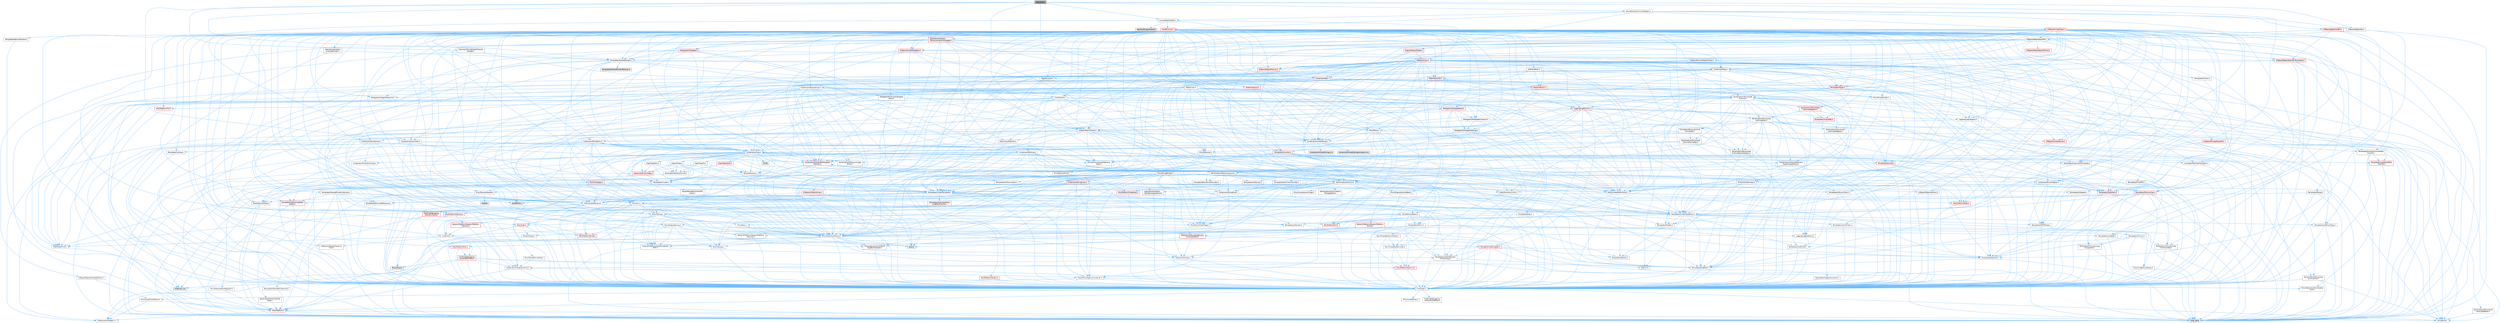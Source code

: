 digraph "IKeyArea.h"
{
 // INTERACTIVE_SVG=YES
 // LATEX_PDF_SIZE
  bgcolor="transparent";
  edge [fontname=Helvetica,fontsize=10,labelfontname=Helvetica,labelfontsize=10];
  node [fontname=Helvetica,fontsize=10,shape=box,height=0.2,width=0.4];
  Node1 [id="Node000001",label="IKeyArea.h",height=0.2,width=0.4,color="gray40", fillcolor="grey60", style="filled", fontcolor="black",tooltip=" "];
  Node1 -> Node2 [id="edge1_Node000001_Node000002",color="steelblue1",style="solid",tooltip=" "];
  Node2 [id="Node000002",label="Math/Color.h",height=0.2,width=0.4,color="grey40", fillcolor="white", style="filled",URL="$dd/dac/Color_8h.html",tooltip=" "];
  Node2 -> Node3 [id="edge2_Node000002_Node000003",color="steelblue1",style="solid",tooltip=" "];
  Node3 [id="Node000003",label="Containers/Array.h",height=0.2,width=0.4,color="grey40", fillcolor="white", style="filled",URL="$df/dd0/Array_8h.html",tooltip=" "];
  Node3 -> Node4 [id="edge3_Node000003_Node000004",color="steelblue1",style="solid",tooltip=" "];
  Node4 [id="Node000004",label="CoreTypes.h",height=0.2,width=0.4,color="grey40", fillcolor="white", style="filled",URL="$dc/dec/CoreTypes_8h.html",tooltip=" "];
  Node4 -> Node5 [id="edge4_Node000004_Node000005",color="steelblue1",style="solid",tooltip=" "];
  Node5 [id="Node000005",label="HAL/Platform.h",height=0.2,width=0.4,color="red", fillcolor="#FFF0F0", style="filled",URL="$d9/dd0/Platform_8h.html",tooltip=" "];
  Node5 -> Node6 [id="edge5_Node000005_Node000006",color="steelblue1",style="solid",tooltip=" "];
  Node6 [id="Node000006",label="Misc/Build.h",height=0.2,width=0.4,color="grey40", fillcolor="white", style="filled",URL="$d3/dbb/Build_8h.html",tooltip=" "];
  Node5 -> Node8 [id="edge6_Node000005_Node000008",color="steelblue1",style="solid",tooltip=" "];
  Node8 [id="Node000008",label="type_traits",height=0.2,width=0.4,color="grey60", fillcolor="#E0E0E0", style="filled",tooltip=" "];
  Node5 -> Node9 [id="edge7_Node000005_Node000009",color="steelblue1",style="solid",tooltip=" "];
  Node9 [id="Node000009",label="PreprocessorHelpers.h",height=0.2,width=0.4,color="grey40", fillcolor="white", style="filled",URL="$db/ddb/PreprocessorHelpers_8h.html",tooltip=" "];
  Node4 -> Node15 [id="edge8_Node000004_Node000015",color="steelblue1",style="solid",tooltip=" "];
  Node15 [id="Node000015",label="ProfilingDebugging\l/UMemoryDefines.h",height=0.2,width=0.4,color="grey40", fillcolor="white", style="filled",URL="$d2/da2/UMemoryDefines_8h.html",tooltip=" "];
  Node4 -> Node16 [id="edge9_Node000004_Node000016",color="steelblue1",style="solid",tooltip=" "];
  Node16 [id="Node000016",label="Misc/CoreMiscDefines.h",height=0.2,width=0.4,color="grey40", fillcolor="white", style="filled",URL="$da/d38/CoreMiscDefines_8h.html",tooltip=" "];
  Node16 -> Node5 [id="edge10_Node000016_Node000005",color="steelblue1",style="solid",tooltip=" "];
  Node16 -> Node9 [id="edge11_Node000016_Node000009",color="steelblue1",style="solid",tooltip=" "];
  Node4 -> Node17 [id="edge12_Node000004_Node000017",color="steelblue1",style="solid",tooltip=" "];
  Node17 [id="Node000017",label="Misc/CoreDefines.h",height=0.2,width=0.4,color="grey40", fillcolor="white", style="filled",URL="$d3/dd2/CoreDefines_8h.html",tooltip=" "];
  Node3 -> Node18 [id="edge13_Node000003_Node000018",color="steelblue1",style="solid",tooltip=" "];
  Node18 [id="Node000018",label="Misc/AssertionMacros.h",height=0.2,width=0.4,color="grey40", fillcolor="white", style="filled",URL="$d0/dfa/AssertionMacros_8h.html",tooltip=" "];
  Node18 -> Node4 [id="edge14_Node000018_Node000004",color="steelblue1",style="solid",tooltip=" "];
  Node18 -> Node5 [id="edge15_Node000018_Node000005",color="steelblue1",style="solid",tooltip=" "];
  Node18 -> Node19 [id="edge16_Node000018_Node000019",color="steelblue1",style="solid",tooltip=" "];
  Node19 [id="Node000019",label="HAL/PlatformMisc.h",height=0.2,width=0.4,color="red", fillcolor="#FFF0F0", style="filled",URL="$d0/df5/PlatformMisc_8h.html",tooltip=" "];
  Node19 -> Node4 [id="edge17_Node000019_Node000004",color="steelblue1",style="solid",tooltip=" "];
  Node19 -> Node47 [id="edge18_Node000019_Node000047",color="steelblue1",style="solid",tooltip=" "];
  Node47 [id="Node000047",label="ProfilingDebugging\l/CpuProfilerTrace.h",height=0.2,width=0.4,color="red", fillcolor="#FFF0F0", style="filled",URL="$da/dcb/CpuProfilerTrace_8h.html",tooltip=" "];
  Node47 -> Node4 [id="edge19_Node000047_Node000004",color="steelblue1",style="solid",tooltip=" "];
  Node47 -> Node27 [id="edge20_Node000047_Node000027",color="steelblue1",style="solid",tooltip=" "];
  Node27 [id="Node000027",label="Containers/ContainersFwd.h",height=0.2,width=0.4,color="grey40", fillcolor="white", style="filled",URL="$d4/d0a/ContainersFwd_8h.html",tooltip=" "];
  Node27 -> Node5 [id="edge21_Node000027_Node000005",color="steelblue1",style="solid",tooltip=" "];
  Node27 -> Node4 [id="edge22_Node000027_Node000004",color="steelblue1",style="solid",tooltip=" "];
  Node27 -> Node24 [id="edge23_Node000027_Node000024",color="steelblue1",style="solid",tooltip=" "];
  Node24 [id="Node000024",label="Traits/IsContiguousContainer.h",height=0.2,width=0.4,color="grey40", fillcolor="white", style="filled",URL="$d5/d3c/IsContiguousContainer_8h.html",tooltip=" "];
  Node24 -> Node4 [id="edge24_Node000024_Node000004",color="steelblue1",style="solid",tooltip=" "];
  Node24 -> Node25 [id="edge25_Node000024_Node000025",color="steelblue1",style="solid",tooltip=" "];
  Node25 [id="Node000025",label="Misc/StaticAssertComplete\lType.h",height=0.2,width=0.4,color="grey40", fillcolor="white", style="filled",URL="$d5/d4e/StaticAssertCompleteType_8h.html",tooltip=" "];
  Node24 -> Node23 [id="edge26_Node000024_Node000023",color="steelblue1",style="solid",tooltip=" "];
  Node23 [id="Node000023",label="initializer_list",height=0.2,width=0.4,color="grey60", fillcolor="#E0E0E0", style="filled",tooltip=" "];
  Node47 -> Node48 [id="edge27_Node000047_Node000048",color="steelblue1",style="solid",tooltip=" "];
  Node48 [id="Node000048",label="HAL/PlatformAtomics.h",height=0.2,width=0.4,color="red", fillcolor="#FFF0F0", style="filled",URL="$d3/d36/PlatformAtomics_8h.html",tooltip=" "];
  Node48 -> Node4 [id="edge28_Node000048_Node000004",color="steelblue1",style="solid",tooltip=" "];
  Node47 -> Node9 [id="edge29_Node000047_Node000009",color="steelblue1",style="solid",tooltip=" "];
  Node47 -> Node6 [id="edge30_Node000047_Node000006",color="steelblue1",style="solid",tooltip=" "];
  Node47 -> Node54 [id="edge31_Node000047_Node000054",color="steelblue1",style="solid",tooltip=" "];
  Node54 [id="Node000054",label="Trace/Trace.h",height=0.2,width=0.4,color="grey60", fillcolor="#E0E0E0", style="filled",tooltip=" "];
  Node18 -> Node9 [id="edge32_Node000018_Node000009",color="steelblue1",style="solid",tooltip=" "];
  Node18 -> Node55 [id="edge33_Node000018_Node000055",color="steelblue1",style="solid",tooltip=" "];
  Node55 [id="Node000055",label="Templates/EnableIf.h",height=0.2,width=0.4,color="grey40", fillcolor="white", style="filled",URL="$d7/d60/EnableIf_8h.html",tooltip=" "];
  Node55 -> Node4 [id="edge34_Node000055_Node000004",color="steelblue1",style="solid",tooltip=" "];
  Node18 -> Node56 [id="edge35_Node000018_Node000056",color="steelblue1",style="solid",tooltip=" "];
  Node56 [id="Node000056",label="Templates/IsArrayOrRefOf\lTypeByPredicate.h",height=0.2,width=0.4,color="grey40", fillcolor="white", style="filled",URL="$d6/da1/IsArrayOrRefOfTypeByPredicate_8h.html",tooltip=" "];
  Node56 -> Node4 [id="edge36_Node000056_Node000004",color="steelblue1",style="solid",tooltip=" "];
  Node18 -> Node57 [id="edge37_Node000018_Node000057",color="steelblue1",style="solid",tooltip=" "];
  Node57 [id="Node000057",label="Templates/IsValidVariadic\lFunctionArg.h",height=0.2,width=0.4,color="grey40", fillcolor="white", style="filled",URL="$d0/dc8/IsValidVariadicFunctionArg_8h.html",tooltip=" "];
  Node57 -> Node4 [id="edge38_Node000057_Node000004",color="steelblue1",style="solid",tooltip=" "];
  Node57 -> Node58 [id="edge39_Node000057_Node000058",color="steelblue1",style="solid",tooltip=" "];
  Node58 [id="Node000058",label="IsEnum.h",height=0.2,width=0.4,color="grey40", fillcolor="white", style="filled",URL="$d4/de5/IsEnum_8h.html",tooltip=" "];
  Node57 -> Node8 [id="edge40_Node000057_Node000008",color="steelblue1",style="solid",tooltip=" "];
  Node18 -> Node59 [id="edge41_Node000018_Node000059",color="steelblue1",style="solid",tooltip=" "];
  Node59 [id="Node000059",label="Traits/IsCharEncodingCompatible\lWith.h",height=0.2,width=0.4,color="grey40", fillcolor="white", style="filled",URL="$df/dd1/IsCharEncodingCompatibleWith_8h.html",tooltip=" "];
  Node59 -> Node8 [id="edge42_Node000059_Node000008",color="steelblue1",style="solid",tooltip=" "];
  Node59 -> Node60 [id="edge43_Node000059_Node000060",color="steelblue1",style="solid",tooltip=" "];
  Node60 [id="Node000060",label="Traits/IsCharType.h",height=0.2,width=0.4,color="grey40", fillcolor="white", style="filled",URL="$db/d51/IsCharType_8h.html",tooltip=" "];
  Node60 -> Node4 [id="edge44_Node000060_Node000004",color="steelblue1",style="solid",tooltip=" "];
  Node18 -> Node61 [id="edge45_Node000018_Node000061",color="steelblue1",style="solid",tooltip=" "];
  Node61 [id="Node000061",label="Misc/VarArgs.h",height=0.2,width=0.4,color="grey40", fillcolor="white", style="filled",URL="$d5/d6f/VarArgs_8h.html",tooltip=" "];
  Node61 -> Node4 [id="edge46_Node000061_Node000004",color="steelblue1",style="solid",tooltip=" "];
  Node18 -> Node62 [id="edge47_Node000018_Node000062",color="steelblue1",style="solid",tooltip=" "];
  Node62 [id="Node000062",label="String/FormatStringSan.h",height=0.2,width=0.4,color="red", fillcolor="#FFF0F0", style="filled",URL="$d3/d8b/FormatStringSan_8h.html",tooltip=" "];
  Node62 -> Node8 [id="edge48_Node000062_Node000008",color="steelblue1",style="solid",tooltip=" "];
  Node62 -> Node4 [id="edge49_Node000062_Node000004",color="steelblue1",style="solid",tooltip=" "];
  Node62 -> Node63 [id="edge50_Node000062_Node000063",color="steelblue1",style="solid",tooltip=" "];
  Node63 [id="Node000063",label="Templates/Requires.h",height=0.2,width=0.4,color="grey40", fillcolor="white", style="filled",URL="$dc/d96/Requires_8h.html",tooltip=" "];
  Node63 -> Node55 [id="edge51_Node000063_Node000055",color="steelblue1",style="solid",tooltip=" "];
  Node63 -> Node8 [id="edge52_Node000063_Node000008",color="steelblue1",style="solid",tooltip=" "];
  Node62 -> Node64 [id="edge53_Node000062_Node000064",color="steelblue1",style="solid",tooltip=" "];
  Node64 [id="Node000064",label="Templates/Identity.h",height=0.2,width=0.4,color="grey40", fillcolor="white", style="filled",URL="$d0/dd5/Identity_8h.html",tooltip=" "];
  Node62 -> Node57 [id="edge54_Node000062_Node000057",color="steelblue1",style="solid",tooltip=" "];
  Node62 -> Node60 [id="edge55_Node000062_Node000060",color="steelblue1",style="solid",tooltip=" "];
  Node62 -> Node27 [id="edge56_Node000062_Node000027",color="steelblue1",style="solid",tooltip=" "];
  Node18 -> Node68 [id="edge57_Node000018_Node000068",color="steelblue1",style="solid",tooltip=" "];
  Node68 [id="Node000068",label="atomic",height=0.2,width=0.4,color="grey60", fillcolor="#E0E0E0", style="filled",tooltip=" "];
  Node3 -> Node69 [id="edge58_Node000003_Node000069",color="steelblue1",style="solid",tooltip=" "];
  Node69 [id="Node000069",label="Misc/IntrusiveUnsetOptional\lState.h",height=0.2,width=0.4,color="grey40", fillcolor="white", style="filled",URL="$d2/d0a/IntrusiveUnsetOptionalState_8h.html",tooltip=" "];
  Node69 -> Node70 [id="edge59_Node000069_Node000070",color="steelblue1",style="solid",tooltip=" "];
  Node70 [id="Node000070",label="Misc/OptionalFwd.h",height=0.2,width=0.4,color="grey40", fillcolor="white", style="filled",URL="$dc/d50/OptionalFwd_8h.html",tooltip=" "];
  Node3 -> Node71 [id="edge60_Node000003_Node000071",color="steelblue1",style="solid",tooltip=" "];
  Node71 [id="Node000071",label="Misc/ReverseIterate.h",height=0.2,width=0.4,color="grey40", fillcolor="white", style="filled",URL="$db/de3/ReverseIterate_8h.html",tooltip=" "];
  Node71 -> Node5 [id="edge61_Node000071_Node000005",color="steelblue1",style="solid",tooltip=" "];
  Node71 -> Node72 [id="edge62_Node000071_Node000072",color="steelblue1",style="solid",tooltip=" "];
  Node72 [id="Node000072",label="iterator",height=0.2,width=0.4,color="grey60", fillcolor="#E0E0E0", style="filled",tooltip=" "];
  Node3 -> Node73 [id="edge63_Node000003_Node000073",color="steelblue1",style="solid",tooltip=" "];
  Node73 [id="Node000073",label="HAL/UnrealMemory.h",height=0.2,width=0.4,color="grey40", fillcolor="white", style="filled",URL="$d9/d96/UnrealMemory_8h.html",tooltip=" "];
  Node73 -> Node4 [id="edge64_Node000073_Node000004",color="steelblue1",style="solid",tooltip=" "];
  Node73 -> Node74 [id="edge65_Node000073_Node000074",color="steelblue1",style="solid",tooltip=" "];
  Node74 [id="Node000074",label="GenericPlatform/GenericPlatform\lMemory.h",height=0.2,width=0.4,color="red", fillcolor="#FFF0F0", style="filled",URL="$dd/d22/GenericPlatformMemory_8h.html",tooltip=" "];
  Node74 -> Node26 [id="edge66_Node000074_Node000026",color="steelblue1",style="solid",tooltip=" "];
  Node26 [id="Node000026",label="CoreFwd.h",height=0.2,width=0.4,color="grey40", fillcolor="white", style="filled",URL="$d1/d1e/CoreFwd_8h.html",tooltip=" "];
  Node26 -> Node4 [id="edge67_Node000026_Node000004",color="steelblue1",style="solid",tooltip=" "];
  Node26 -> Node27 [id="edge68_Node000026_Node000027",color="steelblue1",style="solid",tooltip=" "];
  Node26 -> Node28 [id="edge69_Node000026_Node000028",color="steelblue1",style="solid",tooltip=" "];
  Node28 [id="Node000028",label="Math/MathFwd.h",height=0.2,width=0.4,color="grey40", fillcolor="white", style="filled",URL="$d2/d10/MathFwd_8h.html",tooltip=" "];
  Node28 -> Node5 [id="edge70_Node000028_Node000005",color="steelblue1",style="solid",tooltip=" "];
  Node26 -> Node29 [id="edge71_Node000026_Node000029",color="steelblue1",style="solid",tooltip=" "];
  Node29 [id="Node000029",label="UObject/UObjectHierarchy\lFwd.h",height=0.2,width=0.4,color="grey40", fillcolor="white", style="filled",URL="$d3/d13/UObjectHierarchyFwd_8h.html",tooltip=" "];
  Node74 -> Node4 [id="edge72_Node000074_Node000004",color="steelblue1",style="solid",tooltip=" "];
  Node74 -> Node75 [id="edge73_Node000074_Node000075",color="steelblue1",style="solid",tooltip=" "];
  Node75 [id="Node000075",label="HAL/PlatformString.h",height=0.2,width=0.4,color="red", fillcolor="#FFF0F0", style="filled",URL="$db/db5/PlatformString_8h.html",tooltip=" "];
  Node75 -> Node4 [id="edge74_Node000075_Node000004",color="steelblue1",style="solid",tooltip=" "];
  Node73 -> Node77 [id="edge75_Node000073_Node000077",color="steelblue1",style="solid",tooltip=" "];
  Node77 [id="Node000077",label="HAL/MemoryBase.h",height=0.2,width=0.4,color="grey40", fillcolor="white", style="filled",URL="$d6/d9f/MemoryBase_8h.html",tooltip=" "];
  Node77 -> Node4 [id="edge76_Node000077_Node000004",color="steelblue1",style="solid",tooltip=" "];
  Node77 -> Node48 [id="edge77_Node000077_Node000048",color="steelblue1",style="solid",tooltip=" "];
  Node77 -> Node31 [id="edge78_Node000077_Node000031",color="steelblue1",style="solid",tooltip=" "];
  Node31 [id="Node000031",label="HAL/PlatformCrt.h",height=0.2,width=0.4,color="red", fillcolor="#FFF0F0", style="filled",URL="$d8/d75/PlatformCrt_8h.html",tooltip=" "];
  Node77 -> Node78 [id="edge79_Node000077_Node000078",color="steelblue1",style="solid",tooltip=" "];
  Node78 [id="Node000078",label="Misc/Exec.h",height=0.2,width=0.4,color="grey40", fillcolor="white", style="filled",URL="$de/ddb/Exec_8h.html",tooltip=" "];
  Node78 -> Node4 [id="edge80_Node000078_Node000004",color="steelblue1",style="solid",tooltip=" "];
  Node78 -> Node18 [id="edge81_Node000078_Node000018",color="steelblue1",style="solid",tooltip=" "];
  Node77 -> Node79 [id="edge82_Node000077_Node000079",color="steelblue1",style="solid",tooltip=" "];
  Node79 [id="Node000079",label="Misc/OutputDevice.h",height=0.2,width=0.4,color="grey40", fillcolor="white", style="filled",URL="$d7/d32/OutputDevice_8h.html",tooltip=" "];
  Node79 -> Node26 [id="edge83_Node000079_Node000026",color="steelblue1",style="solid",tooltip=" "];
  Node79 -> Node4 [id="edge84_Node000079_Node000004",color="steelblue1",style="solid",tooltip=" "];
  Node79 -> Node80 [id="edge85_Node000079_Node000080",color="steelblue1",style="solid",tooltip=" "];
  Node80 [id="Node000080",label="Logging/LogVerbosity.h",height=0.2,width=0.4,color="grey40", fillcolor="white", style="filled",URL="$d2/d8f/LogVerbosity_8h.html",tooltip=" "];
  Node80 -> Node4 [id="edge86_Node000080_Node000004",color="steelblue1",style="solid",tooltip=" "];
  Node79 -> Node61 [id="edge87_Node000079_Node000061",color="steelblue1",style="solid",tooltip=" "];
  Node79 -> Node56 [id="edge88_Node000079_Node000056",color="steelblue1",style="solid",tooltip=" "];
  Node79 -> Node57 [id="edge89_Node000079_Node000057",color="steelblue1",style="solid",tooltip=" "];
  Node79 -> Node59 [id="edge90_Node000079_Node000059",color="steelblue1",style="solid",tooltip=" "];
  Node77 -> Node81 [id="edge91_Node000077_Node000081",color="steelblue1",style="solid",tooltip=" "];
  Node81 [id="Node000081",label="Templates/Atomic.h",height=0.2,width=0.4,color="grey40", fillcolor="white", style="filled",URL="$d3/d91/Atomic_8h.html",tooltip=" "];
  Node81 -> Node82 [id="edge92_Node000081_Node000082",color="steelblue1",style="solid",tooltip=" "];
  Node82 [id="Node000082",label="HAL/ThreadSafeCounter.h",height=0.2,width=0.4,color="grey40", fillcolor="white", style="filled",URL="$dc/dc9/ThreadSafeCounter_8h.html",tooltip=" "];
  Node82 -> Node4 [id="edge93_Node000082_Node000004",color="steelblue1",style="solid",tooltip=" "];
  Node82 -> Node48 [id="edge94_Node000082_Node000048",color="steelblue1",style="solid",tooltip=" "];
  Node81 -> Node83 [id="edge95_Node000081_Node000083",color="steelblue1",style="solid",tooltip=" "];
  Node83 [id="Node000083",label="HAL/ThreadSafeCounter64.h",height=0.2,width=0.4,color="grey40", fillcolor="white", style="filled",URL="$d0/d12/ThreadSafeCounter64_8h.html",tooltip=" "];
  Node83 -> Node4 [id="edge96_Node000083_Node000004",color="steelblue1",style="solid",tooltip=" "];
  Node83 -> Node82 [id="edge97_Node000083_Node000082",color="steelblue1",style="solid",tooltip=" "];
  Node81 -> Node84 [id="edge98_Node000081_Node000084",color="steelblue1",style="solid",tooltip=" "];
  Node84 [id="Node000084",label="Templates/IsIntegral.h",height=0.2,width=0.4,color="grey40", fillcolor="white", style="filled",URL="$da/d64/IsIntegral_8h.html",tooltip=" "];
  Node84 -> Node4 [id="edge99_Node000084_Node000004",color="steelblue1",style="solid",tooltip=" "];
  Node81 -> Node85 [id="edge100_Node000081_Node000085",color="steelblue1",style="solid",tooltip=" "];
  Node85 [id="Node000085",label="Templates/IsTrivial.h",height=0.2,width=0.4,color="grey40", fillcolor="white", style="filled",URL="$da/d4c/IsTrivial_8h.html",tooltip=" "];
  Node85 -> Node86 [id="edge101_Node000085_Node000086",color="steelblue1",style="solid",tooltip=" "];
  Node86 [id="Node000086",label="Templates/AndOrNot.h",height=0.2,width=0.4,color="grey40", fillcolor="white", style="filled",URL="$db/d0a/AndOrNot_8h.html",tooltip=" "];
  Node86 -> Node4 [id="edge102_Node000086_Node000004",color="steelblue1",style="solid",tooltip=" "];
  Node85 -> Node87 [id="edge103_Node000085_Node000087",color="steelblue1",style="solid",tooltip=" "];
  Node87 [id="Node000087",label="Templates/IsTriviallyCopy\lConstructible.h",height=0.2,width=0.4,color="grey40", fillcolor="white", style="filled",URL="$d3/d78/IsTriviallyCopyConstructible_8h.html",tooltip=" "];
  Node87 -> Node4 [id="edge104_Node000087_Node000004",color="steelblue1",style="solid",tooltip=" "];
  Node87 -> Node8 [id="edge105_Node000087_Node000008",color="steelblue1",style="solid",tooltip=" "];
  Node85 -> Node88 [id="edge106_Node000085_Node000088",color="steelblue1",style="solid",tooltip=" "];
  Node88 [id="Node000088",label="Templates/IsTriviallyCopy\lAssignable.h",height=0.2,width=0.4,color="grey40", fillcolor="white", style="filled",URL="$d2/df2/IsTriviallyCopyAssignable_8h.html",tooltip=" "];
  Node88 -> Node4 [id="edge107_Node000088_Node000004",color="steelblue1",style="solid",tooltip=" "];
  Node88 -> Node8 [id="edge108_Node000088_Node000008",color="steelblue1",style="solid",tooltip=" "];
  Node85 -> Node8 [id="edge109_Node000085_Node000008",color="steelblue1",style="solid",tooltip=" "];
  Node81 -> Node89 [id="edge110_Node000081_Node000089",color="steelblue1",style="solid",tooltip=" "];
  Node89 [id="Node000089",label="Traits/IntType.h",height=0.2,width=0.4,color="grey40", fillcolor="white", style="filled",URL="$d7/deb/IntType_8h.html",tooltip=" "];
  Node89 -> Node5 [id="edge111_Node000089_Node000005",color="steelblue1",style="solid",tooltip=" "];
  Node81 -> Node68 [id="edge112_Node000081_Node000068",color="steelblue1",style="solid",tooltip=" "];
  Node73 -> Node90 [id="edge113_Node000073_Node000090",color="steelblue1",style="solid",tooltip=" "];
  Node90 [id="Node000090",label="HAL/PlatformMemory.h",height=0.2,width=0.4,color="red", fillcolor="#FFF0F0", style="filled",URL="$de/d68/PlatformMemory_8h.html",tooltip=" "];
  Node90 -> Node4 [id="edge114_Node000090_Node000004",color="steelblue1",style="solid",tooltip=" "];
  Node90 -> Node74 [id="edge115_Node000090_Node000074",color="steelblue1",style="solid",tooltip=" "];
  Node73 -> Node92 [id="edge116_Node000073_Node000092",color="steelblue1",style="solid",tooltip=" "];
  Node92 [id="Node000092",label="ProfilingDebugging\l/MemoryTrace.h",height=0.2,width=0.4,color="red", fillcolor="#FFF0F0", style="filled",URL="$da/dd7/MemoryTrace_8h.html",tooltip=" "];
  Node92 -> Node5 [id="edge117_Node000092_Node000005",color="steelblue1",style="solid",tooltip=" "];
  Node92 -> Node43 [id="edge118_Node000092_Node000043",color="steelblue1",style="solid",tooltip=" "];
  Node43 [id="Node000043",label="Misc/EnumClassFlags.h",height=0.2,width=0.4,color="grey40", fillcolor="white", style="filled",URL="$d8/de7/EnumClassFlags_8h.html",tooltip=" "];
  Node92 -> Node54 [id="edge119_Node000092_Node000054",color="steelblue1",style="solid",tooltip=" "];
  Node73 -> Node93 [id="edge120_Node000073_Node000093",color="steelblue1",style="solid",tooltip=" "];
  Node93 [id="Node000093",label="Templates/IsPointer.h",height=0.2,width=0.4,color="grey40", fillcolor="white", style="filled",URL="$d7/d05/IsPointer_8h.html",tooltip=" "];
  Node93 -> Node4 [id="edge121_Node000093_Node000004",color="steelblue1",style="solid",tooltip=" "];
  Node3 -> Node94 [id="edge122_Node000003_Node000094",color="steelblue1",style="solid",tooltip=" "];
  Node94 [id="Node000094",label="Templates/UnrealTypeTraits.h",height=0.2,width=0.4,color="grey40", fillcolor="white", style="filled",URL="$d2/d2d/UnrealTypeTraits_8h.html",tooltip=" "];
  Node94 -> Node4 [id="edge123_Node000094_Node000004",color="steelblue1",style="solid",tooltip=" "];
  Node94 -> Node93 [id="edge124_Node000094_Node000093",color="steelblue1",style="solid",tooltip=" "];
  Node94 -> Node18 [id="edge125_Node000094_Node000018",color="steelblue1",style="solid",tooltip=" "];
  Node94 -> Node86 [id="edge126_Node000094_Node000086",color="steelblue1",style="solid",tooltip=" "];
  Node94 -> Node55 [id="edge127_Node000094_Node000055",color="steelblue1",style="solid",tooltip=" "];
  Node94 -> Node95 [id="edge128_Node000094_Node000095",color="steelblue1",style="solid",tooltip=" "];
  Node95 [id="Node000095",label="Templates/IsArithmetic.h",height=0.2,width=0.4,color="grey40", fillcolor="white", style="filled",URL="$d2/d5d/IsArithmetic_8h.html",tooltip=" "];
  Node95 -> Node4 [id="edge129_Node000095_Node000004",color="steelblue1",style="solid",tooltip=" "];
  Node94 -> Node58 [id="edge130_Node000094_Node000058",color="steelblue1",style="solid",tooltip=" "];
  Node94 -> Node96 [id="edge131_Node000094_Node000096",color="steelblue1",style="solid",tooltip=" "];
  Node96 [id="Node000096",label="Templates/Models.h",height=0.2,width=0.4,color="grey40", fillcolor="white", style="filled",URL="$d3/d0c/Models_8h.html",tooltip=" "];
  Node96 -> Node64 [id="edge132_Node000096_Node000064",color="steelblue1",style="solid",tooltip=" "];
  Node94 -> Node97 [id="edge133_Node000094_Node000097",color="steelblue1",style="solid",tooltip=" "];
  Node97 [id="Node000097",label="Templates/IsPODType.h",height=0.2,width=0.4,color="grey40", fillcolor="white", style="filled",URL="$d7/db1/IsPODType_8h.html",tooltip=" "];
  Node97 -> Node4 [id="edge134_Node000097_Node000004",color="steelblue1",style="solid",tooltip=" "];
  Node94 -> Node98 [id="edge135_Node000094_Node000098",color="steelblue1",style="solid",tooltip=" "];
  Node98 [id="Node000098",label="Templates/IsUECoreType.h",height=0.2,width=0.4,color="grey40", fillcolor="white", style="filled",URL="$d1/db8/IsUECoreType_8h.html",tooltip=" "];
  Node98 -> Node4 [id="edge136_Node000098_Node000004",color="steelblue1",style="solid",tooltip=" "];
  Node98 -> Node8 [id="edge137_Node000098_Node000008",color="steelblue1",style="solid",tooltip=" "];
  Node94 -> Node87 [id="edge138_Node000094_Node000087",color="steelblue1",style="solid",tooltip=" "];
  Node3 -> Node99 [id="edge139_Node000003_Node000099",color="steelblue1",style="solid",tooltip=" "];
  Node99 [id="Node000099",label="Templates/UnrealTemplate.h",height=0.2,width=0.4,color="grey40", fillcolor="white", style="filled",URL="$d4/d24/UnrealTemplate_8h.html",tooltip=" "];
  Node99 -> Node4 [id="edge140_Node000099_Node000004",color="steelblue1",style="solid",tooltip=" "];
  Node99 -> Node93 [id="edge141_Node000099_Node000093",color="steelblue1",style="solid",tooltip=" "];
  Node99 -> Node73 [id="edge142_Node000099_Node000073",color="steelblue1",style="solid",tooltip=" "];
  Node99 -> Node100 [id="edge143_Node000099_Node000100",color="steelblue1",style="solid",tooltip=" "];
  Node100 [id="Node000100",label="Templates/CopyQualifiers\lAndRefsFromTo.h",height=0.2,width=0.4,color="red", fillcolor="#FFF0F0", style="filled",URL="$d3/db3/CopyQualifiersAndRefsFromTo_8h.html",tooltip=" "];
  Node99 -> Node94 [id="edge144_Node000099_Node000094",color="steelblue1",style="solid",tooltip=" "];
  Node99 -> Node102 [id="edge145_Node000099_Node000102",color="steelblue1",style="solid",tooltip=" "];
  Node102 [id="Node000102",label="Templates/RemoveReference.h",height=0.2,width=0.4,color="grey40", fillcolor="white", style="filled",URL="$da/dbe/RemoveReference_8h.html",tooltip=" "];
  Node102 -> Node4 [id="edge146_Node000102_Node000004",color="steelblue1",style="solid",tooltip=" "];
  Node99 -> Node63 [id="edge147_Node000099_Node000063",color="steelblue1",style="solid",tooltip=" "];
  Node99 -> Node103 [id="edge148_Node000099_Node000103",color="steelblue1",style="solid",tooltip=" "];
  Node103 [id="Node000103",label="Templates/TypeCompatible\lBytes.h",height=0.2,width=0.4,color="red", fillcolor="#FFF0F0", style="filled",URL="$df/d0a/TypeCompatibleBytes_8h.html",tooltip=" "];
  Node103 -> Node4 [id="edge149_Node000103_Node000004",color="steelblue1",style="solid",tooltip=" "];
  Node103 -> Node8 [id="edge150_Node000103_Node000008",color="steelblue1",style="solid",tooltip=" "];
  Node99 -> Node64 [id="edge151_Node000099_Node000064",color="steelblue1",style="solid",tooltip=" "];
  Node99 -> Node24 [id="edge152_Node000099_Node000024",color="steelblue1",style="solid",tooltip=" "];
  Node99 -> Node104 [id="edge153_Node000099_Node000104",color="steelblue1",style="solid",tooltip=" "];
  Node104 [id="Node000104",label="Traits/UseBitwiseSwap.h",height=0.2,width=0.4,color="grey40", fillcolor="white", style="filled",URL="$db/df3/UseBitwiseSwap_8h.html",tooltip=" "];
  Node104 -> Node4 [id="edge154_Node000104_Node000004",color="steelblue1",style="solid",tooltip=" "];
  Node104 -> Node8 [id="edge155_Node000104_Node000008",color="steelblue1",style="solid",tooltip=" "];
  Node99 -> Node8 [id="edge156_Node000099_Node000008",color="steelblue1",style="solid",tooltip=" "];
  Node3 -> Node105 [id="edge157_Node000003_Node000105",color="steelblue1",style="solid",tooltip=" "];
  Node105 [id="Node000105",label="Containers/AllowShrinking.h",height=0.2,width=0.4,color="grey40", fillcolor="white", style="filled",URL="$d7/d1a/AllowShrinking_8h.html",tooltip=" "];
  Node105 -> Node4 [id="edge158_Node000105_Node000004",color="steelblue1",style="solid",tooltip=" "];
  Node3 -> Node106 [id="edge159_Node000003_Node000106",color="steelblue1",style="solid",tooltip=" "];
  Node106 [id="Node000106",label="Containers/ContainerAllocation\lPolicies.h",height=0.2,width=0.4,color="red", fillcolor="#FFF0F0", style="filled",URL="$d7/dff/ContainerAllocationPolicies_8h.html",tooltip=" "];
  Node106 -> Node4 [id="edge160_Node000106_Node000004",color="steelblue1",style="solid",tooltip=" "];
  Node106 -> Node106 [id="edge161_Node000106_Node000106",color="steelblue1",style="solid",tooltip=" "];
  Node106 -> Node108 [id="edge162_Node000106_Node000108",color="steelblue1",style="solid",tooltip=" "];
  Node108 [id="Node000108",label="HAL/PlatformMath.h",height=0.2,width=0.4,color="red", fillcolor="#FFF0F0", style="filled",URL="$dc/d53/PlatformMath_8h.html",tooltip=" "];
  Node108 -> Node4 [id="edge163_Node000108_Node000004",color="steelblue1",style="solid",tooltip=" "];
  Node106 -> Node73 [id="edge164_Node000106_Node000073",color="steelblue1",style="solid",tooltip=" "];
  Node106 -> Node41 [id="edge165_Node000106_Node000041",color="steelblue1",style="solid",tooltip=" "];
  Node41 [id="Node000041",label="Math/NumericLimits.h",height=0.2,width=0.4,color="grey40", fillcolor="white", style="filled",URL="$df/d1b/NumericLimits_8h.html",tooltip=" "];
  Node41 -> Node4 [id="edge166_Node000041_Node000004",color="steelblue1",style="solid",tooltip=" "];
  Node106 -> Node18 [id="edge167_Node000106_Node000018",color="steelblue1",style="solid",tooltip=" "];
  Node106 -> Node116 [id="edge168_Node000106_Node000116",color="steelblue1",style="solid",tooltip=" "];
  Node116 [id="Node000116",label="Templates/IsPolymorphic.h",height=0.2,width=0.4,color="grey40", fillcolor="white", style="filled",URL="$dc/d20/IsPolymorphic_8h.html",tooltip=" "];
  Node106 -> Node117 [id="edge169_Node000106_Node000117",color="steelblue1",style="solid",tooltip=" "];
  Node117 [id="Node000117",label="Templates/MemoryOps.h",height=0.2,width=0.4,color="red", fillcolor="#FFF0F0", style="filled",URL="$db/dea/MemoryOps_8h.html",tooltip=" "];
  Node117 -> Node4 [id="edge170_Node000117_Node000004",color="steelblue1",style="solid",tooltip=" "];
  Node117 -> Node73 [id="edge171_Node000117_Node000073",color="steelblue1",style="solid",tooltip=" "];
  Node117 -> Node88 [id="edge172_Node000117_Node000088",color="steelblue1",style="solid",tooltip=" "];
  Node117 -> Node87 [id="edge173_Node000117_Node000087",color="steelblue1",style="solid",tooltip=" "];
  Node117 -> Node63 [id="edge174_Node000117_Node000063",color="steelblue1",style="solid",tooltip=" "];
  Node117 -> Node94 [id="edge175_Node000117_Node000094",color="steelblue1",style="solid",tooltip=" "];
  Node117 -> Node104 [id="edge176_Node000117_Node000104",color="steelblue1",style="solid",tooltip=" "];
  Node117 -> Node8 [id="edge177_Node000117_Node000008",color="steelblue1",style="solid",tooltip=" "];
  Node106 -> Node103 [id="edge178_Node000106_Node000103",color="steelblue1",style="solid",tooltip=" "];
  Node106 -> Node8 [id="edge179_Node000106_Node000008",color="steelblue1",style="solid",tooltip=" "];
  Node3 -> Node118 [id="edge180_Node000003_Node000118",color="steelblue1",style="solid",tooltip=" "];
  Node118 [id="Node000118",label="Containers/ContainerElement\lTypeCompatibility.h",height=0.2,width=0.4,color="grey40", fillcolor="white", style="filled",URL="$df/ddf/ContainerElementTypeCompatibility_8h.html",tooltip=" "];
  Node118 -> Node4 [id="edge181_Node000118_Node000004",color="steelblue1",style="solid",tooltip=" "];
  Node118 -> Node94 [id="edge182_Node000118_Node000094",color="steelblue1",style="solid",tooltip=" "];
  Node3 -> Node119 [id="edge183_Node000003_Node000119",color="steelblue1",style="solid",tooltip=" "];
  Node119 [id="Node000119",label="Serialization/Archive.h",height=0.2,width=0.4,color="grey40", fillcolor="white", style="filled",URL="$d7/d3b/Archive_8h.html",tooltip=" "];
  Node119 -> Node26 [id="edge184_Node000119_Node000026",color="steelblue1",style="solid",tooltip=" "];
  Node119 -> Node4 [id="edge185_Node000119_Node000004",color="steelblue1",style="solid",tooltip=" "];
  Node119 -> Node120 [id="edge186_Node000119_Node000120",color="steelblue1",style="solid",tooltip=" "];
  Node120 [id="Node000120",label="HAL/PlatformProperties.h",height=0.2,width=0.4,color="red", fillcolor="#FFF0F0", style="filled",URL="$d9/db0/PlatformProperties_8h.html",tooltip=" "];
  Node120 -> Node4 [id="edge187_Node000120_Node000004",color="steelblue1",style="solid",tooltip=" "];
  Node119 -> Node123 [id="edge188_Node000119_Node000123",color="steelblue1",style="solid",tooltip=" "];
  Node123 [id="Node000123",label="Internationalization\l/TextNamespaceFwd.h",height=0.2,width=0.4,color="grey40", fillcolor="white", style="filled",URL="$d8/d97/TextNamespaceFwd_8h.html",tooltip=" "];
  Node123 -> Node4 [id="edge189_Node000123_Node000004",color="steelblue1",style="solid",tooltip=" "];
  Node119 -> Node28 [id="edge190_Node000119_Node000028",color="steelblue1",style="solid",tooltip=" "];
  Node119 -> Node18 [id="edge191_Node000119_Node000018",color="steelblue1",style="solid",tooltip=" "];
  Node119 -> Node6 [id="edge192_Node000119_Node000006",color="steelblue1",style="solid",tooltip=" "];
  Node119 -> Node42 [id="edge193_Node000119_Node000042",color="steelblue1",style="solid",tooltip=" "];
  Node42 [id="Node000042",label="Misc/CompressionFlags.h",height=0.2,width=0.4,color="grey40", fillcolor="white", style="filled",URL="$d9/d76/CompressionFlags_8h.html",tooltip=" "];
  Node119 -> Node124 [id="edge194_Node000119_Node000124",color="steelblue1",style="solid",tooltip=" "];
  Node124 [id="Node000124",label="Misc/EngineVersionBase.h",height=0.2,width=0.4,color="grey40", fillcolor="white", style="filled",URL="$d5/d2b/EngineVersionBase_8h.html",tooltip=" "];
  Node124 -> Node4 [id="edge195_Node000124_Node000004",color="steelblue1",style="solid",tooltip=" "];
  Node119 -> Node61 [id="edge196_Node000119_Node000061",color="steelblue1",style="solid",tooltip=" "];
  Node119 -> Node125 [id="edge197_Node000119_Node000125",color="steelblue1",style="solid",tooltip=" "];
  Node125 [id="Node000125",label="Serialization/ArchiveCook\lData.h",height=0.2,width=0.4,color="grey40", fillcolor="white", style="filled",URL="$dc/db6/ArchiveCookData_8h.html",tooltip=" "];
  Node125 -> Node5 [id="edge198_Node000125_Node000005",color="steelblue1",style="solid",tooltip=" "];
  Node119 -> Node126 [id="edge199_Node000119_Node000126",color="steelblue1",style="solid",tooltip=" "];
  Node126 [id="Node000126",label="Serialization/ArchiveSave\lPackageData.h",height=0.2,width=0.4,color="grey40", fillcolor="white", style="filled",URL="$d1/d37/ArchiveSavePackageData_8h.html",tooltip=" "];
  Node119 -> Node55 [id="edge200_Node000119_Node000055",color="steelblue1",style="solid",tooltip=" "];
  Node119 -> Node56 [id="edge201_Node000119_Node000056",color="steelblue1",style="solid",tooltip=" "];
  Node119 -> Node127 [id="edge202_Node000119_Node000127",color="steelblue1",style="solid",tooltip=" "];
  Node127 [id="Node000127",label="Templates/IsEnumClass.h",height=0.2,width=0.4,color="grey40", fillcolor="white", style="filled",URL="$d7/d15/IsEnumClass_8h.html",tooltip=" "];
  Node127 -> Node4 [id="edge203_Node000127_Node000004",color="steelblue1",style="solid",tooltip=" "];
  Node127 -> Node86 [id="edge204_Node000127_Node000086",color="steelblue1",style="solid",tooltip=" "];
  Node119 -> Node113 [id="edge205_Node000119_Node000113",color="steelblue1",style="solid",tooltip=" "];
  Node113 [id="Node000113",label="Templates/IsSigned.h",height=0.2,width=0.4,color="grey40", fillcolor="white", style="filled",URL="$d8/dd8/IsSigned_8h.html",tooltip=" "];
  Node113 -> Node4 [id="edge206_Node000113_Node000004",color="steelblue1",style="solid",tooltip=" "];
  Node119 -> Node57 [id="edge207_Node000119_Node000057",color="steelblue1",style="solid",tooltip=" "];
  Node119 -> Node99 [id="edge208_Node000119_Node000099",color="steelblue1",style="solid",tooltip=" "];
  Node119 -> Node59 [id="edge209_Node000119_Node000059",color="steelblue1",style="solid",tooltip=" "];
  Node119 -> Node128 [id="edge210_Node000119_Node000128",color="steelblue1",style="solid",tooltip=" "];
  Node128 [id="Node000128",label="UObject/ObjectVersion.h",height=0.2,width=0.4,color="grey40", fillcolor="white", style="filled",URL="$da/d63/ObjectVersion_8h.html",tooltip=" "];
  Node128 -> Node4 [id="edge211_Node000128_Node000004",color="steelblue1",style="solid",tooltip=" "];
  Node3 -> Node129 [id="edge212_Node000003_Node000129",color="steelblue1",style="solid",tooltip=" "];
  Node129 [id="Node000129",label="Serialization/MemoryImage\lWriter.h",height=0.2,width=0.4,color="grey40", fillcolor="white", style="filled",URL="$d0/d08/MemoryImageWriter_8h.html",tooltip=" "];
  Node129 -> Node4 [id="edge213_Node000129_Node000004",color="steelblue1",style="solid",tooltip=" "];
  Node129 -> Node130 [id="edge214_Node000129_Node000130",color="steelblue1",style="solid",tooltip=" "];
  Node130 [id="Node000130",label="Serialization/MemoryLayout.h",height=0.2,width=0.4,color="grey40", fillcolor="white", style="filled",URL="$d7/d66/MemoryLayout_8h.html",tooltip=" "];
  Node130 -> Node131 [id="edge215_Node000130_Node000131",color="steelblue1",style="solid",tooltip=" "];
  Node131 [id="Node000131",label="Concepts/StaticClassProvider.h",height=0.2,width=0.4,color="grey40", fillcolor="white", style="filled",URL="$dd/d83/StaticClassProvider_8h.html",tooltip=" "];
  Node130 -> Node132 [id="edge216_Node000130_Node000132",color="steelblue1",style="solid",tooltip=" "];
  Node132 [id="Node000132",label="Concepts/StaticStructProvider.h",height=0.2,width=0.4,color="grey40", fillcolor="white", style="filled",URL="$d5/d77/StaticStructProvider_8h.html",tooltip=" "];
  Node130 -> Node133 [id="edge217_Node000130_Node000133",color="steelblue1",style="solid",tooltip=" "];
  Node133 [id="Node000133",label="Containers/EnumAsByte.h",height=0.2,width=0.4,color="grey40", fillcolor="white", style="filled",URL="$d6/d9a/EnumAsByte_8h.html",tooltip=" "];
  Node133 -> Node4 [id="edge218_Node000133_Node000004",color="steelblue1",style="solid",tooltip=" "];
  Node133 -> Node97 [id="edge219_Node000133_Node000097",color="steelblue1",style="solid",tooltip=" "];
  Node133 -> Node134 [id="edge220_Node000133_Node000134",color="steelblue1",style="solid",tooltip=" "];
  Node134 [id="Node000134",label="Templates/TypeHash.h",height=0.2,width=0.4,color="red", fillcolor="#FFF0F0", style="filled",URL="$d1/d62/TypeHash_8h.html",tooltip=" "];
  Node134 -> Node4 [id="edge221_Node000134_Node000004",color="steelblue1",style="solid",tooltip=" "];
  Node134 -> Node63 [id="edge222_Node000134_Node000063",color="steelblue1",style="solid",tooltip=" "];
  Node134 -> Node135 [id="edge223_Node000134_Node000135",color="steelblue1",style="solid",tooltip=" "];
  Node135 [id="Node000135",label="Misc/Crc.h",height=0.2,width=0.4,color="grey40", fillcolor="white", style="filled",URL="$d4/dd2/Crc_8h.html",tooltip=" "];
  Node135 -> Node4 [id="edge224_Node000135_Node000004",color="steelblue1",style="solid",tooltip=" "];
  Node135 -> Node75 [id="edge225_Node000135_Node000075",color="steelblue1",style="solid",tooltip=" "];
  Node135 -> Node18 [id="edge226_Node000135_Node000018",color="steelblue1",style="solid",tooltip=" "];
  Node135 -> Node136 [id="edge227_Node000135_Node000136",color="steelblue1",style="solid",tooltip=" "];
  Node136 [id="Node000136",label="Misc/CString.h",height=0.2,width=0.4,color="grey40", fillcolor="white", style="filled",URL="$d2/d49/CString_8h.html",tooltip=" "];
  Node136 -> Node4 [id="edge228_Node000136_Node000004",color="steelblue1",style="solid",tooltip=" "];
  Node136 -> Node31 [id="edge229_Node000136_Node000031",color="steelblue1",style="solid",tooltip=" "];
  Node136 -> Node75 [id="edge230_Node000136_Node000075",color="steelblue1",style="solid",tooltip=" "];
  Node136 -> Node18 [id="edge231_Node000136_Node000018",color="steelblue1",style="solid",tooltip=" "];
  Node136 -> Node137 [id="edge232_Node000136_Node000137",color="steelblue1",style="solid",tooltip=" "];
  Node137 [id="Node000137",label="Misc/Char.h",height=0.2,width=0.4,color="red", fillcolor="#FFF0F0", style="filled",URL="$d0/d58/Char_8h.html",tooltip=" "];
  Node137 -> Node4 [id="edge233_Node000137_Node000004",color="steelblue1",style="solid",tooltip=" "];
  Node137 -> Node89 [id="edge234_Node000137_Node000089",color="steelblue1",style="solid",tooltip=" "];
  Node137 -> Node8 [id="edge235_Node000137_Node000008",color="steelblue1",style="solid",tooltip=" "];
  Node136 -> Node61 [id="edge236_Node000136_Node000061",color="steelblue1",style="solid",tooltip=" "];
  Node136 -> Node56 [id="edge237_Node000136_Node000056",color="steelblue1",style="solid",tooltip=" "];
  Node136 -> Node57 [id="edge238_Node000136_Node000057",color="steelblue1",style="solid",tooltip=" "];
  Node136 -> Node59 [id="edge239_Node000136_Node000059",color="steelblue1",style="solid",tooltip=" "];
  Node135 -> Node137 [id="edge240_Node000135_Node000137",color="steelblue1",style="solid",tooltip=" "];
  Node135 -> Node94 [id="edge241_Node000135_Node000094",color="steelblue1",style="solid",tooltip=" "];
  Node135 -> Node60 [id="edge242_Node000135_Node000060",color="steelblue1",style="solid",tooltip=" "];
  Node134 -> Node8 [id="edge243_Node000134_Node000008",color="steelblue1",style="solid",tooltip=" "];
  Node130 -> Node21 [id="edge244_Node000130_Node000021",color="steelblue1",style="solid",tooltip=" "];
  Node21 [id="Node000021",label="Containers/StringFwd.h",height=0.2,width=0.4,color="grey40", fillcolor="white", style="filled",URL="$df/d37/StringFwd_8h.html",tooltip=" "];
  Node21 -> Node4 [id="edge245_Node000021_Node000004",color="steelblue1",style="solid",tooltip=" "];
  Node21 -> Node22 [id="edge246_Node000021_Node000022",color="steelblue1",style="solid",tooltip=" "];
  Node22 [id="Node000022",label="Traits/ElementType.h",height=0.2,width=0.4,color="grey40", fillcolor="white", style="filled",URL="$d5/d4f/ElementType_8h.html",tooltip=" "];
  Node22 -> Node5 [id="edge247_Node000022_Node000005",color="steelblue1",style="solid",tooltip=" "];
  Node22 -> Node23 [id="edge248_Node000022_Node000023",color="steelblue1",style="solid",tooltip=" "];
  Node22 -> Node8 [id="edge249_Node000022_Node000008",color="steelblue1",style="solid",tooltip=" "];
  Node21 -> Node24 [id="edge250_Node000021_Node000024",color="steelblue1",style="solid",tooltip=" "];
  Node130 -> Node73 [id="edge251_Node000130_Node000073",color="steelblue1",style="solid",tooltip=" "];
  Node130 -> Node141 [id="edge252_Node000130_Node000141",color="steelblue1",style="solid",tooltip=" "];
  Node141 [id="Node000141",label="Misc/DelayedAutoRegister.h",height=0.2,width=0.4,color="grey40", fillcolor="white", style="filled",URL="$d1/dda/DelayedAutoRegister_8h.html",tooltip=" "];
  Node141 -> Node5 [id="edge253_Node000141_Node000005",color="steelblue1",style="solid",tooltip=" "];
  Node130 -> Node55 [id="edge254_Node000130_Node000055",color="steelblue1",style="solid",tooltip=" "];
  Node130 -> Node142 [id="edge255_Node000130_Node000142",color="steelblue1",style="solid",tooltip=" "];
  Node142 [id="Node000142",label="Templates/IsAbstract.h",height=0.2,width=0.4,color="grey40", fillcolor="white", style="filled",URL="$d8/db7/IsAbstract_8h.html",tooltip=" "];
  Node130 -> Node116 [id="edge256_Node000130_Node000116",color="steelblue1",style="solid",tooltip=" "];
  Node130 -> Node96 [id="edge257_Node000130_Node000096",color="steelblue1",style="solid",tooltip=" "];
  Node130 -> Node99 [id="edge258_Node000130_Node000099",color="steelblue1",style="solid",tooltip=" "];
  Node3 -> Node143 [id="edge259_Node000003_Node000143",color="steelblue1",style="solid",tooltip=" "];
  Node143 [id="Node000143",label="Algo/Heapify.h",height=0.2,width=0.4,color="grey40", fillcolor="white", style="filled",URL="$d0/d2a/Heapify_8h.html",tooltip=" "];
  Node143 -> Node144 [id="edge260_Node000143_Node000144",color="steelblue1",style="solid",tooltip=" "];
  Node144 [id="Node000144",label="Algo/Impl/BinaryHeap.h",height=0.2,width=0.4,color="red", fillcolor="#FFF0F0", style="filled",URL="$d7/da3/Algo_2Impl_2BinaryHeap_8h.html",tooltip=" "];
  Node144 -> Node145 [id="edge261_Node000144_Node000145",color="steelblue1",style="solid",tooltip=" "];
  Node145 [id="Node000145",label="Templates/Invoke.h",height=0.2,width=0.4,color="grey40", fillcolor="white", style="filled",URL="$d7/deb/Invoke_8h.html",tooltip=" "];
  Node145 -> Node4 [id="edge262_Node000145_Node000004",color="steelblue1",style="solid",tooltip=" "];
  Node145 -> Node146 [id="edge263_Node000145_Node000146",color="steelblue1",style="solid",tooltip=" "];
  Node146 [id="Node000146",label="Traits/MemberFunctionPtr\lOuter.h",height=0.2,width=0.4,color="grey40", fillcolor="white", style="filled",URL="$db/da7/MemberFunctionPtrOuter_8h.html",tooltip=" "];
  Node145 -> Node99 [id="edge264_Node000145_Node000099",color="steelblue1",style="solid",tooltip=" "];
  Node145 -> Node8 [id="edge265_Node000145_Node000008",color="steelblue1",style="solid",tooltip=" "];
  Node144 -> Node8 [id="edge266_Node000144_Node000008",color="steelblue1",style="solid",tooltip=" "];
  Node143 -> Node149 [id="edge267_Node000143_Node000149",color="steelblue1",style="solid",tooltip=" "];
  Node149 [id="Node000149",label="Templates/IdentityFunctor.h",height=0.2,width=0.4,color="grey40", fillcolor="white", style="filled",URL="$d7/d2e/IdentityFunctor_8h.html",tooltip=" "];
  Node149 -> Node5 [id="edge268_Node000149_Node000005",color="steelblue1",style="solid",tooltip=" "];
  Node143 -> Node145 [id="edge269_Node000143_Node000145",color="steelblue1",style="solid",tooltip=" "];
  Node143 -> Node150 [id="edge270_Node000143_Node000150",color="steelblue1",style="solid",tooltip=" "];
  Node150 [id="Node000150",label="Templates/Less.h",height=0.2,width=0.4,color="grey40", fillcolor="white", style="filled",URL="$de/dc8/Less_8h.html",tooltip=" "];
  Node150 -> Node4 [id="edge271_Node000150_Node000004",color="steelblue1",style="solid",tooltip=" "];
  Node150 -> Node99 [id="edge272_Node000150_Node000099",color="steelblue1",style="solid",tooltip=" "];
  Node143 -> Node99 [id="edge273_Node000143_Node000099",color="steelblue1",style="solid",tooltip=" "];
  Node3 -> Node151 [id="edge274_Node000003_Node000151",color="steelblue1",style="solid",tooltip=" "];
  Node151 [id="Node000151",label="Algo/HeapSort.h",height=0.2,width=0.4,color="grey40", fillcolor="white", style="filled",URL="$d3/d92/HeapSort_8h.html",tooltip=" "];
  Node151 -> Node144 [id="edge275_Node000151_Node000144",color="steelblue1",style="solid",tooltip=" "];
  Node151 -> Node149 [id="edge276_Node000151_Node000149",color="steelblue1",style="solid",tooltip=" "];
  Node151 -> Node150 [id="edge277_Node000151_Node000150",color="steelblue1",style="solid",tooltip=" "];
  Node151 -> Node99 [id="edge278_Node000151_Node000099",color="steelblue1",style="solid",tooltip=" "];
  Node3 -> Node152 [id="edge279_Node000003_Node000152",color="steelblue1",style="solid",tooltip=" "];
  Node152 [id="Node000152",label="Algo/IsHeap.h",height=0.2,width=0.4,color="grey40", fillcolor="white", style="filled",URL="$de/d32/IsHeap_8h.html",tooltip=" "];
  Node152 -> Node144 [id="edge280_Node000152_Node000144",color="steelblue1",style="solid",tooltip=" "];
  Node152 -> Node149 [id="edge281_Node000152_Node000149",color="steelblue1",style="solid",tooltip=" "];
  Node152 -> Node145 [id="edge282_Node000152_Node000145",color="steelblue1",style="solid",tooltip=" "];
  Node152 -> Node150 [id="edge283_Node000152_Node000150",color="steelblue1",style="solid",tooltip=" "];
  Node152 -> Node99 [id="edge284_Node000152_Node000099",color="steelblue1",style="solid",tooltip=" "];
  Node3 -> Node144 [id="edge285_Node000003_Node000144",color="steelblue1",style="solid",tooltip=" "];
  Node3 -> Node153 [id="edge286_Node000003_Node000153",color="steelblue1",style="solid",tooltip=" "];
  Node153 [id="Node000153",label="Algo/StableSort.h",height=0.2,width=0.4,color="red", fillcolor="#FFF0F0", style="filled",URL="$d7/d3c/StableSort_8h.html",tooltip=" "];
  Node153 -> Node149 [id="edge287_Node000153_Node000149",color="steelblue1",style="solid",tooltip=" "];
  Node153 -> Node145 [id="edge288_Node000153_Node000145",color="steelblue1",style="solid",tooltip=" "];
  Node153 -> Node150 [id="edge289_Node000153_Node000150",color="steelblue1",style="solid",tooltip=" "];
  Node153 -> Node99 [id="edge290_Node000153_Node000099",color="steelblue1",style="solid",tooltip=" "];
  Node3 -> Node156 [id="edge291_Node000003_Node000156",color="steelblue1",style="solid",tooltip=" "];
  Node156 [id="Node000156",label="Concepts/GetTypeHashable.h",height=0.2,width=0.4,color="grey40", fillcolor="white", style="filled",URL="$d3/da2/GetTypeHashable_8h.html",tooltip=" "];
  Node156 -> Node4 [id="edge292_Node000156_Node000004",color="steelblue1",style="solid",tooltip=" "];
  Node156 -> Node134 [id="edge293_Node000156_Node000134",color="steelblue1",style="solid",tooltip=" "];
  Node3 -> Node149 [id="edge294_Node000003_Node000149",color="steelblue1",style="solid",tooltip=" "];
  Node3 -> Node145 [id="edge295_Node000003_Node000145",color="steelblue1",style="solid",tooltip=" "];
  Node3 -> Node150 [id="edge296_Node000003_Node000150",color="steelblue1",style="solid",tooltip=" "];
  Node3 -> Node157 [id="edge297_Node000003_Node000157",color="steelblue1",style="solid",tooltip=" "];
  Node157 [id="Node000157",label="Templates/LosesQualifiers\lFromTo.h",height=0.2,width=0.4,color="red", fillcolor="#FFF0F0", style="filled",URL="$d2/db3/LosesQualifiersFromTo_8h.html",tooltip=" "];
  Node157 -> Node8 [id="edge298_Node000157_Node000008",color="steelblue1",style="solid",tooltip=" "];
  Node3 -> Node63 [id="edge299_Node000003_Node000063",color="steelblue1",style="solid",tooltip=" "];
  Node3 -> Node158 [id="edge300_Node000003_Node000158",color="steelblue1",style="solid",tooltip=" "];
  Node158 [id="Node000158",label="Templates/Sorting.h",height=0.2,width=0.4,color="red", fillcolor="#FFF0F0", style="filled",URL="$d3/d9e/Sorting_8h.html",tooltip=" "];
  Node158 -> Node4 [id="edge301_Node000158_Node000004",color="steelblue1",style="solid",tooltip=" "];
  Node158 -> Node108 [id="edge302_Node000158_Node000108",color="steelblue1",style="solid",tooltip=" "];
  Node158 -> Node150 [id="edge303_Node000158_Node000150",color="steelblue1",style="solid",tooltip=" "];
  Node3 -> Node162 [id="edge304_Node000003_Node000162",color="steelblue1",style="solid",tooltip=" "];
  Node162 [id="Node000162",label="Templates/AlignmentTemplates.h",height=0.2,width=0.4,color="grey40", fillcolor="white", style="filled",URL="$dd/d32/AlignmentTemplates_8h.html",tooltip=" "];
  Node162 -> Node4 [id="edge305_Node000162_Node000004",color="steelblue1",style="solid",tooltip=" "];
  Node162 -> Node84 [id="edge306_Node000162_Node000084",color="steelblue1",style="solid",tooltip=" "];
  Node162 -> Node93 [id="edge307_Node000162_Node000093",color="steelblue1",style="solid",tooltip=" "];
  Node3 -> Node22 [id="edge308_Node000003_Node000022",color="steelblue1",style="solid",tooltip=" "];
  Node3 -> Node114 [id="edge309_Node000003_Node000114",color="steelblue1",style="solid",tooltip=" "];
  Node114 [id="Node000114",label="limits",height=0.2,width=0.4,color="grey60", fillcolor="#E0E0E0", style="filled",tooltip=" "];
  Node3 -> Node8 [id="edge310_Node000003_Node000008",color="steelblue1",style="solid",tooltip=" "];
  Node2 -> Node163 [id="edge311_Node000002_Node000163",color="steelblue1",style="solid",tooltip=" "];
  Node163 [id="Node000163",label="Containers/UnrealString.h",height=0.2,width=0.4,color="grey40", fillcolor="white", style="filled",URL="$d5/dba/UnrealString_8h.html",tooltip=" "];
  Node163 -> Node164 [id="edge312_Node000163_Node000164",color="steelblue1",style="solid",tooltip=" "];
  Node164 [id="Node000164",label="Containers/UnrealStringIncludes.h.inl",height=0.2,width=0.4,color="grey60", fillcolor="#E0E0E0", style="filled",tooltip=" "];
  Node163 -> Node165 [id="edge313_Node000163_Node000165",color="steelblue1",style="solid",tooltip=" "];
  Node165 [id="Node000165",label="Containers/UnrealString.h.inl",height=0.2,width=0.4,color="grey60", fillcolor="#E0E0E0", style="filled",tooltip=" "];
  Node163 -> Node166 [id="edge314_Node000163_Node000166",color="steelblue1",style="solid",tooltip=" "];
  Node166 [id="Node000166",label="Misc/StringFormatArg.h",height=0.2,width=0.4,color="grey40", fillcolor="white", style="filled",URL="$d2/d16/StringFormatArg_8h.html",tooltip=" "];
  Node166 -> Node27 [id="edge315_Node000166_Node000027",color="steelblue1",style="solid",tooltip=" "];
  Node2 -> Node4 [id="edge316_Node000002_Node000004",color="steelblue1",style="solid",tooltip=" "];
  Node2 -> Node9 [id="edge317_Node000002_Node000009",color="steelblue1",style="solid",tooltip=" "];
  Node2 -> Node28 [id="edge318_Node000002_Node000028",color="steelblue1",style="solid",tooltip=" "];
  Node2 -> Node161 [id="edge319_Node000002_Node000161",color="steelblue1",style="solid",tooltip=" "];
  Node161 [id="Node000161",label="Math/UnrealMathUtility.h",height=0.2,width=0.4,color="grey40", fillcolor="white", style="filled",URL="$db/db8/UnrealMathUtility_8h.html",tooltip=" "];
  Node161 -> Node4 [id="edge320_Node000161_Node000004",color="steelblue1",style="solid",tooltip=" "];
  Node161 -> Node18 [id="edge321_Node000161_Node000018",color="steelblue1",style="solid",tooltip=" "];
  Node161 -> Node108 [id="edge322_Node000161_Node000108",color="steelblue1",style="solid",tooltip=" "];
  Node161 -> Node28 [id="edge323_Node000161_Node000028",color="steelblue1",style="solid",tooltip=" "];
  Node161 -> Node64 [id="edge324_Node000161_Node000064",color="steelblue1",style="solid",tooltip=" "];
  Node161 -> Node63 [id="edge325_Node000161_Node000063",color="steelblue1",style="solid",tooltip=" "];
  Node2 -> Node18 [id="edge326_Node000002_Node000018",color="steelblue1",style="solid",tooltip=" "];
  Node2 -> Node135 [id="edge327_Node000002_Node000135",color="steelblue1",style="solid",tooltip=" "];
  Node2 -> Node167 [id="edge328_Node000002_Node000167",color="steelblue1",style="solid",tooltip=" "];
  Node167 [id="Node000167",label="Misc/Parse.h",height=0.2,width=0.4,color="grey40", fillcolor="white", style="filled",URL="$dc/d71/Parse_8h.html",tooltip=" "];
  Node167 -> Node21 [id="edge329_Node000167_Node000021",color="steelblue1",style="solid",tooltip=" "];
  Node167 -> Node163 [id="edge330_Node000167_Node000163",color="steelblue1",style="solid",tooltip=" "];
  Node167 -> Node4 [id="edge331_Node000167_Node000004",color="steelblue1",style="solid",tooltip=" "];
  Node167 -> Node31 [id="edge332_Node000167_Node000031",color="steelblue1",style="solid",tooltip=" "];
  Node167 -> Node6 [id="edge333_Node000167_Node000006",color="steelblue1",style="solid",tooltip=" "];
  Node167 -> Node43 [id="edge334_Node000167_Node000043",color="steelblue1",style="solid",tooltip=" "];
  Node167 -> Node168 [id="edge335_Node000167_Node000168",color="steelblue1",style="solid",tooltip=" "];
  Node168 [id="Node000168",label="Templates/Function.h",height=0.2,width=0.4,color="red", fillcolor="#FFF0F0", style="filled",URL="$df/df5/Function_8h.html",tooltip=" "];
  Node168 -> Node4 [id="edge336_Node000168_Node000004",color="steelblue1",style="solid",tooltip=" "];
  Node168 -> Node18 [id="edge337_Node000168_Node000018",color="steelblue1",style="solid",tooltip=" "];
  Node168 -> Node69 [id="edge338_Node000168_Node000069",color="steelblue1",style="solid",tooltip=" "];
  Node168 -> Node73 [id="edge339_Node000168_Node000073",color="steelblue1",style="solid",tooltip=" "];
  Node168 -> Node94 [id="edge340_Node000168_Node000094",color="steelblue1",style="solid",tooltip=" "];
  Node168 -> Node145 [id="edge341_Node000168_Node000145",color="steelblue1",style="solid",tooltip=" "];
  Node168 -> Node99 [id="edge342_Node000168_Node000099",color="steelblue1",style="solid",tooltip=" "];
  Node168 -> Node63 [id="edge343_Node000168_Node000063",color="steelblue1",style="solid",tooltip=" "];
  Node168 -> Node161 [id="edge344_Node000168_Node000161",color="steelblue1",style="solid",tooltip=" "];
  Node168 -> Node8 [id="edge345_Node000168_Node000008",color="steelblue1",style="solid",tooltip=" "];
  Node2 -> Node119 [id="edge346_Node000002_Node000119",color="steelblue1",style="solid",tooltip=" "];
  Node2 -> Node130 [id="edge347_Node000002_Node000130",color="steelblue1",style="solid",tooltip=" "];
  Node2 -> Node170 [id="edge348_Node000002_Node000170",color="steelblue1",style="solid",tooltip=" "];
  Node170 [id="Node000170",label="Serialization/Structured\lArchive.h",height=0.2,width=0.4,color="grey40", fillcolor="white", style="filled",URL="$d9/d1e/StructuredArchive_8h.html",tooltip=" "];
  Node170 -> Node3 [id="edge349_Node000170_Node000003",color="steelblue1",style="solid",tooltip=" "];
  Node170 -> Node106 [id="edge350_Node000170_Node000106",color="steelblue1",style="solid",tooltip=" "];
  Node170 -> Node4 [id="edge351_Node000170_Node000004",color="steelblue1",style="solid",tooltip=" "];
  Node170 -> Node171 [id="edge352_Node000170_Node000171",color="steelblue1",style="solid",tooltip=" "];
  Node171 [id="Node000171",label="Formatters/BinaryArchive\lFormatter.h",height=0.2,width=0.4,color="grey40", fillcolor="white", style="filled",URL="$d2/d01/BinaryArchiveFormatter_8h.html",tooltip=" "];
  Node171 -> Node3 [id="edge353_Node000171_Node000003",color="steelblue1",style="solid",tooltip=" "];
  Node171 -> Node5 [id="edge354_Node000171_Node000005",color="steelblue1",style="solid",tooltip=" "];
  Node171 -> Node119 [id="edge355_Node000171_Node000119",color="steelblue1",style="solid",tooltip=" "];
  Node171 -> Node172 [id="edge356_Node000171_Node000172",color="steelblue1",style="solid",tooltip=" "];
  Node172 [id="Node000172",label="Serialization/Structured\lArchiveFormatter.h",height=0.2,width=0.4,color="grey40", fillcolor="white", style="filled",URL="$db/dfe/StructuredArchiveFormatter_8h.html",tooltip=" "];
  Node172 -> Node3 [id="edge357_Node000172_Node000003",color="steelblue1",style="solid",tooltip=" "];
  Node172 -> Node26 [id="edge358_Node000172_Node000026",color="steelblue1",style="solid",tooltip=" "];
  Node172 -> Node4 [id="edge359_Node000172_Node000004",color="steelblue1",style="solid",tooltip=" "];
  Node172 -> Node173 [id="edge360_Node000172_Node000173",color="steelblue1",style="solid",tooltip=" "];
  Node173 [id="Node000173",label="Serialization/Structured\lArchiveNameHelpers.h",height=0.2,width=0.4,color="grey40", fillcolor="white", style="filled",URL="$d0/d7b/StructuredArchiveNameHelpers_8h.html",tooltip=" "];
  Node173 -> Node4 [id="edge361_Node000173_Node000004",color="steelblue1",style="solid",tooltip=" "];
  Node173 -> Node64 [id="edge362_Node000173_Node000064",color="steelblue1",style="solid",tooltip=" "];
  Node171 -> Node173 [id="edge363_Node000171_Node000173",color="steelblue1",style="solid",tooltip=" "];
  Node170 -> Node6 [id="edge364_Node000170_Node000006",color="steelblue1",style="solid",tooltip=" "];
  Node170 -> Node119 [id="edge365_Node000170_Node000119",color="steelblue1",style="solid",tooltip=" "];
  Node170 -> Node174 [id="edge366_Node000170_Node000174",color="steelblue1",style="solid",tooltip=" "];
  Node174 [id="Node000174",label="Serialization/Structured\lArchiveAdapters.h",height=0.2,width=0.4,color="red", fillcolor="#FFF0F0", style="filled",URL="$d3/de1/StructuredArchiveAdapters_8h.html",tooltip=" "];
  Node174 -> Node4 [id="edge367_Node000174_Node000004",color="steelblue1",style="solid",tooltip=" "];
  Node174 -> Node96 [id="edge368_Node000174_Node000096",color="steelblue1",style="solid",tooltip=" "];
  Node174 -> Node177 [id="edge369_Node000174_Node000177",color="steelblue1",style="solid",tooltip=" "];
  Node177 [id="Node000177",label="Serialization/Structured\lArchiveSlots.h",height=0.2,width=0.4,color="grey40", fillcolor="white", style="filled",URL="$d2/d87/StructuredArchiveSlots_8h.html",tooltip=" "];
  Node177 -> Node3 [id="edge370_Node000177_Node000003",color="steelblue1",style="solid",tooltip=" "];
  Node177 -> Node4 [id="edge371_Node000177_Node000004",color="steelblue1",style="solid",tooltip=" "];
  Node177 -> Node171 [id="edge372_Node000177_Node000171",color="steelblue1",style="solid",tooltip=" "];
  Node177 -> Node6 [id="edge373_Node000177_Node000006",color="steelblue1",style="solid",tooltip=" "];
  Node177 -> Node178 [id="edge374_Node000177_Node000178",color="steelblue1",style="solid",tooltip=" "];
  Node178 [id="Node000178",label="Misc/Optional.h",height=0.2,width=0.4,color="grey40", fillcolor="white", style="filled",URL="$d2/dae/Optional_8h.html",tooltip=" "];
  Node178 -> Node4 [id="edge375_Node000178_Node000004",color="steelblue1",style="solid",tooltip=" "];
  Node178 -> Node18 [id="edge376_Node000178_Node000018",color="steelblue1",style="solid",tooltip=" "];
  Node178 -> Node69 [id="edge377_Node000178_Node000069",color="steelblue1",style="solid",tooltip=" "];
  Node178 -> Node70 [id="edge378_Node000178_Node000070",color="steelblue1",style="solid",tooltip=" "];
  Node178 -> Node117 [id="edge379_Node000178_Node000117",color="steelblue1",style="solid",tooltip=" "];
  Node178 -> Node99 [id="edge380_Node000178_Node000099",color="steelblue1",style="solid",tooltip=" "];
  Node178 -> Node119 [id="edge381_Node000178_Node000119",color="steelblue1",style="solid",tooltip=" "];
  Node177 -> Node119 [id="edge382_Node000177_Node000119",color="steelblue1",style="solid",tooltip=" "];
  Node177 -> Node179 [id="edge383_Node000177_Node000179",color="steelblue1",style="solid",tooltip=" "];
  Node179 [id="Node000179",label="Serialization/Structured\lArchiveFwd.h",height=0.2,width=0.4,color="grey40", fillcolor="white", style="filled",URL="$d2/df9/StructuredArchiveFwd_8h.html",tooltip=" "];
  Node179 -> Node4 [id="edge384_Node000179_Node000004",color="steelblue1",style="solid",tooltip=" "];
  Node179 -> Node6 [id="edge385_Node000179_Node000006",color="steelblue1",style="solid",tooltip=" "];
  Node179 -> Node8 [id="edge386_Node000179_Node000008",color="steelblue1",style="solid",tooltip=" "];
  Node177 -> Node173 [id="edge387_Node000177_Node000173",color="steelblue1",style="solid",tooltip=" "];
  Node177 -> Node180 [id="edge388_Node000177_Node000180",color="steelblue1",style="solid",tooltip=" "];
  Node180 [id="Node000180",label="Serialization/Structured\lArchiveSlotBase.h",height=0.2,width=0.4,color="grey40", fillcolor="white", style="filled",URL="$d9/d9a/StructuredArchiveSlotBase_8h.html",tooltip=" "];
  Node180 -> Node4 [id="edge389_Node000180_Node000004",color="steelblue1",style="solid",tooltip=" "];
  Node177 -> Node55 [id="edge390_Node000177_Node000055",color="steelblue1",style="solid",tooltip=" "];
  Node177 -> Node127 [id="edge391_Node000177_Node000127",color="steelblue1",style="solid",tooltip=" "];
  Node174 -> Node181 [id="edge392_Node000174_Node000181",color="steelblue1",style="solid",tooltip=" "];
  Node181 [id="Node000181",label="Templates/UniqueObj.h",height=0.2,width=0.4,color="red", fillcolor="#FFF0F0", style="filled",URL="$da/d95/UniqueObj_8h.html",tooltip=" "];
  Node181 -> Node4 [id="edge393_Node000181_Node000004",color="steelblue1",style="solid",tooltip=" "];
  Node170 -> Node185 [id="edge394_Node000170_Node000185",color="steelblue1",style="solid",tooltip=" "];
  Node185 [id="Node000185",label="Serialization/Structured\lArchiveDefines.h",height=0.2,width=0.4,color="grey40", fillcolor="white", style="filled",URL="$d3/d61/StructuredArchiveDefines_8h.html",tooltip=" "];
  Node185 -> Node6 [id="edge395_Node000185_Node000006",color="steelblue1",style="solid",tooltip=" "];
  Node170 -> Node172 [id="edge396_Node000170_Node000172",color="steelblue1",style="solid",tooltip=" "];
  Node170 -> Node179 [id="edge397_Node000170_Node000179",color="steelblue1",style="solid",tooltip=" "];
  Node170 -> Node173 [id="edge398_Node000170_Node000173",color="steelblue1",style="solid",tooltip=" "];
  Node170 -> Node180 [id="edge399_Node000170_Node000180",color="steelblue1",style="solid",tooltip=" "];
  Node170 -> Node177 [id="edge400_Node000170_Node000177",color="steelblue1",style="solid",tooltip=" "];
  Node170 -> Node181 [id="edge401_Node000170_Node000181",color="steelblue1",style="solid",tooltip=" "];
  Node2 -> Node173 [id="edge402_Node000002_Node000173",color="steelblue1",style="solid",tooltip=" "];
  Node2 -> Node177 [id="edge403_Node000002_Node000177",color="steelblue1",style="solid",tooltip=" "];
  Node1 -> Node186 [id="edge404_Node000001_Node000186",color="steelblue1",style="solid",tooltip=" "];
  Node186 [id="Node000186",label="UObject/ObjectKey.h",height=0.2,width=0.4,color="grey40", fillcolor="white", style="filled",URL="$d8/db9/ObjectKey_8h.html",tooltip=" "];
  Node186 -> Node63 [id="edge405_Node000186_Node000063",color="steelblue1",style="solid",tooltip=" "];
  Node186 -> Node187 [id="edge406_Node000186_Node000187",color="steelblue1",style="solid",tooltip=" "];
  Node187 [id="Node000187",label="UObject/WeakObjectPtr.h",height=0.2,width=0.4,color="grey40", fillcolor="white", style="filled",URL="$d6/d96/WeakObjectPtr_8h.html",tooltip=" "];
  Node187 -> Node4 [id="edge407_Node000187_Node000004",color="steelblue1",style="solid",tooltip=" "];
  Node187 -> Node18 [id="edge408_Node000187_Node000018",color="steelblue1",style="solid",tooltip=" "];
  Node187 -> Node99 [id="edge409_Node000187_Node000099",color="steelblue1",style="solid",tooltip=" "];
  Node187 -> Node188 [id="edge410_Node000187_Node000188",color="steelblue1",style="solid",tooltip=" "];
  Node188 [id="Node000188",label="UObject/ScriptDelegates.h",height=0.2,width=0.4,color="red", fillcolor="#FFF0F0", style="filled",URL="$de/d81/ScriptDelegates_8h.html",tooltip=" "];
  Node188 -> Node3 [id="edge411_Node000188_Node000003",color="steelblue1",style="solid",tooltip=" "];
  Node188 -> Node106 [id="edge412_Node000188_Node000106",color="steelblue1",style="solid",tooltip=" "];
  Node188 -> Node163 [id="edge413_Node000188_Node000163",color="steelblue1",style="solid",tooltip=" "];
  Node188 -> Node18 [id="edge414_Node000188_Node000018",color="steelblue1",style="solid",tooltip=" "];
  Node188 -> Node200 [id="edge415_Node000188_Node000200",color="steelblue1",style="solid",tooltip=" "];
  Node200 [id="Node000200",label="Templates/SharedPointer.h",height=0.2,width=0.4,color="grey40", fillcolor="white", style="filled",URL="$d2/d17/SharedPointer_8h.html",tooltip=" "];
  Node200 -> Node4 [id="edge416_Node000200_Node000004",color="steelblue1",style="solid",tooltip=" "];
  Node200 -> Node69 [id="edge417_Node000200_Node000069",color="steelblue1",style="solid",tooltip=" "];
  Node200 -> Node201 [id="edge418_Node000200_Node000201",color="steelblue1",style="solid",tooltip=" "];
  Node201 [id="Node000201",label="Templates/PointerIsConvertible\lFromTo.h",height=0.2,width=0.4,color="grey40", fillcolor="white", style="filled",URL="$d6/d65/PointerIsConvertibleFromTo_8h.html",tooltip=" "];
  Node201 -> Node4 [id="edge419_Node000201_Node000004",color="steelblue1",style="solid",tooltip=" "];
  Node201 -> Node25 [id="edge420_Node000201_Node000025",color="steelblue1",style="solid",tooltip=" "];
  Node201 -> Node157 [id="edge421_Node000201_Node000157",color="steelblue1",style="solid",tooltip=" "];
  Node201 -> Node8 [id="edge422_Node000201_Node000008",color="steelblue1",style="solid",tooltip=" "];
  Node200 -> Node18 [id="edge423_Node000200_Node000018",color="steelblue1",style="solid",tooltip=" "];
  Node200 -> Node73 [id="edge424_Node000200_Node000073",color="steelblue1",style="solid",tooltip=" "];
  Node200 -> Node3 [id="edge425_Node000200_Node000003",color="steelblue1",style="solid",tooltip=" "];
  Node200 -> Node202 [id="edge426_Node000200_Node000202",color="steelblue1",style="solid",tooltip=" "];
  Node202 [id="Node000202",label="Containers/Map.h",height=0.2,width=0.4,color="grey40", fillcolor="white", style="filled",URL="$df/d79/Map_8h.html",tooltip=" "];
  Node202 -> Node4 [id="edge427_Node000202_Node000004",color="steelblue1",style="solid",tooltip=" "];
  Node202 -> Node203 [id="edge428_Node000202_Node000203",color="steelblue1",style="solid",tooltip=" "];
  Node203 [id="Node000203",label="Algo/Reverse.h",height=0.2,width=0.4,color="grey40", fillcolor="white", style="filled",URL="$d5/d93/Reverse_8h.html",tooltip=" "];
  Node203 -> Node4 [id="edge429_Node000203_Node000004",color="steelblue1",style="solid",tooltip=" "];
  Node203 -> Node99 [id="edge430_Node000203_Node000099",color="steelblue1",style="solid",tooltip=" "];
  Node202 -> Node118 [id="edge431_Node000202_Node000118",color="steelblue1",style="solid",tooltip=" "];
  Node202 -> Node204 [id="edge432_Node000202_Node000204",color="steelblue1",style="solid",tooltip=" "];
  Node204 [id="Node000204",label="Containers/Set.h",height=0.2,width=0.4,color="red", fillcolor="#FFF0F0", style="filled",URL="$d4/d45/Set_8h.html",tooltip=" "];
  Node204 -> Node106 [id="edge433_Node000204_Node000106",color="steelblue1",style="solid",tooltip=" "];
  Node204 -> Node118 [id="edge434_Node000204_Node000118",color="steelblue1",style="solid",tooltip=" "];
  Node204 -> Node206 [id="edge435_Node000204_Node000206",color="steelblue1",style="solid",tooltip=" "];
  Node206 [id="Node000206",label="Containers/SparseArray.h",height=0.2,width=0.4,color="grey40", fillcolor="white", style="filled",URL="$d5/dbf/SparseArray_8h.html",tooltip=" "];
  Node206 -> Node4 [id="edge436_Node000206_Node000004",color="steelblue1",style="solid",tooltip=" "];
  Node206 -> Node18 [id="edge437_Node000206_Node000018",color="steelblue1",style="solid",tooltip=" "];
  Node206 -> Node73 [id="edge438_Node000206_Node000073",color="steelblue1",style="solid",tooltip=" "];
  Node206 -> Node94 [id="edge439_Node000206_Node000094",color="steelblue1",style="solid",tooltip=" "];
  Node206 -> Node99 [id="edge440_Node000206_Node000099",color="steelblue1",style="solid",tooltip=" "];
  Node206 -> Node106 [id="edge441_Node000206_Node000106",color="steelblue1",style="solid",tooltip=" "];
  Node206 -> Node150 [id="edge442_Node000206_Node000150",color="steelblue1",style="solid",tooltip=" "];
  Node206 -> Node3 [id="edge443_Node000206_Node000003",color="steelblue1",style="solid",tooltip=" "];
  Node206 -> Node161 [id="edge444_Node000206_Node000161",color="steelblue1",style="solid",tooltip=" "];
  Node206 -> Node207 [id="edge445_Node000206_Node000207",color="steelblue1",style="solid",tooltip=" "];
  Node207 [id="Node000207",label="Containers/ScriptArray.h",height=0.2,width=0.4,color="grey40", fillcolor="white", style="filled",URL="$dc/daf/ScriptArray_8h.html",tooltip=" "];
  Node207 -> Node4 [id="edge446_Node000207_Node000004",color="steelblue1",style="solid",tooltip=" "];
  Node207 -> Node18 [id="edge447_Node000207_Node000018",color="steelblue1",style="solid",tooltip=" "];
  Node207 -> Node73 [id="edge448_Node000207_Node000073",color="steelblue1",style="solid",tooltip=" "];
  Node207 -> Node105 [id="edge449_Node000207_Node000105",color="steelblue1",style="solid",tooltip=" "];
  Node207 -> Node106 [id="edge450_Node000207_Node000106",color="steelblue1",style="solid",tooltip=" "];
  Node207 -> Node3 [id="edge451_Node000207_Node000003",color="steelblue1",style="solid",tooltip=" "];
  Node207 -> Node23 [id="edge452_Node000207_Node000023",color="steelblue1",style="solid",tooltip=" "];
  Node206 -> Node208 [id="edge453_Node000206_Node000208",color="steelblue1",style="solid",tooltip=" "];
  Node208 [id="Node000208",label="Containers/BitArray.h",height=0.2,width=0.4,color="grey40", fillcolor="white", style="filled",URL="$d1/de4/BitArray_8h.html",tooltip=" "];
  Node208 -> Node106 [id="edge454_Node000208_Node000106",color="steelblue1",style="solid",tooltip=" "];
  Node208 -> Node4 [id="edge455_Node000208_Node000004",color="steelblue1",style="solid",tooltip=" "];
  Node208 -> Node48 [id="edge456_Node000208_Node000048",color="steelblue1",style="solid",tooltip=" "];
  Node208 -> Node73 [id="edge457_Node000208_Node000073",color="steelblue1",style="solid",tooltip=" "];
  Node208 -> Node161 [id="edge458_Node000208_Node000161",color="steelblue1",style="solid",tooltip=" "];
  Node208 -> Node18 [id="edge459_Node000208_Node000018",color="steelblue1",style="solid",tooltip=" "];
  Node208 -> Node43 [id="edge460_Node000208_Node000043",color="steelblue1",style="solid",tooltip=" "];
  Node208 -> Node119 [id="edge461_Node000208_Node000119",color="steelblue1",style="solid",tooltip=" "];
  Node208 -> Node129 [id="edge462_Node000208_Node000129",color="steelblue1",style="solid",tooltip=" "];
  Node208 -> Node130 [id="edge463_Node000208_Node000130",color="steelblue1",style="solid",tooltip=" "];
  Node208 -> Node55 [id="edge464_Node000208_Node000055",color="steelblue1",style="solid",tooltip=" "];
  Node208 -> Node145 [id="edge465_Node000208_Node000145",color="steelblue1",style="solid",tooltip=" "];
  Node208 -> Node99 [id="edge466_Node000208_Node000099",color="steelblue1",style="solid",tooltip=" "];
  Node208 -> Node94 [id="edge467_Node000208_Node000094",color="steelblue1",style="solid",tooltip=" "];
  Node206 -> Node170 [id="edge468_Node000206_Node000170",color="steelblue1",style="solid",tooltip=" "];
  Node206 -> Node129 [id="edge469_Node000206_Node000129",color="steelblue1",style="solid",tooltip=" "];
  Node206 -> Node163 [id="edge470_Node000206_Node000163",color="steelblue1",style="solid",tooltip=" "];
  Node206 -> Node69 [id="edge471_Node000206_Node000069",color="steelblue1",style="solid",tooltip=" "];
  Node204 -> Node27 [id="edge472_Node000204_Node000027",color="steelblue1",style="solid",tooltip=" "];
  Node204 -> Node161 [id="edge473_Node000204_Node000161",color="steelblue1",style="solid",tooltip=" "];
  Node204 -> Node18 [id="edge474_Node000204_Node000018",color="steelblue1",style="solid",tooltip=" "];
  Node204 -> Node209 [id="edge475_Node000204_Node000209",color="steelblue1",style="solid",tooltip=" "];
  Node209 [id="Node000209",label="Misc/StructBuilder.h",height=0.2,width=0.4,color="grey40", fillcolor="white", style="filled",URL="$d9/db3/StructBuilder_8h.html",tooltip=" "];
  Node209 -> Node4 [id="edge476_Node000209_Node000004",color="steelblue1",style="solid",tooltip=" "];
  Node209 -> Node161 [id="edge477_Node000209_Node000161",color="steelblue1",style="solid",tooltip=" "];
  Node209 -> Node162 [id="edge478_Node000209_Node000162",color="steelblue1",style="solid",tooltip=" "];
  Node204 -> Node129 [id="edge479_Node000204_Node000129",color="steelblue1",style="solid",tooltip=" "];
  Node204 -> Node170 [id="edge480_Node000204_Node000170",color="steelblue1",style="solid",tooltip=" "];
  Node204 -> Node168 [id="edge481_Node000204_Node000168",color="steelblue1",style="solid",tooltip=" "];
  Node204 -> Node158 [id="edge482_Node000204_Node000158",color="steelblue1",style="solid",tooltip=" "];
  Node204 -> Node134 [id="edge483_Node000204_Node000134",color="steelblue1",style="solid",tooltip=" "];
  Node204 -> Node99 [id="edge484_Node000204_Node000099",color="steelblue1",style="solid",tooltip=" "];
  Node204 -> Node23 [id="edge485_Node000204_Node000023",color="steelblue1",style="solid",tooltip=" "];
  Node204 -> Node8 [id="edge486_Node000204_Node000008",color="steelblue1",style="solid",tooltip=" "];
  Node202 -> Node163 [id="edge487_Node000202_Node000163",color="steelblue1",style="solid",tooltip=" "];
  Node202 -> Node18 [id="edge488_Node000202_Node000018",color="steelblue1",style="solid",tooltip=" "];
  Node202 -> Node209 [id="edge489_Node000202_Node000209",color="steelblue1",style="solid",tooltip=" "];
  Node202 -> Node168 [id="edge490_Node000202_Node000168",color="steelblue1",style="solid",tooltip=" "];
  Node202 -> Node158 [id="edge491_Node000202_Node000158",color="steelblue1",style="solid",tooltip=" "];
  Node202 -> Node211 [id="edge492_Node000202_Node000211",color="steelblue1",style="solid",tooltip=" "];
  Node211 [id="Node000211",label="Templates/Tuple.h",height=0.2,width=0.4,color="red", fillcolor="#FFF0F0", style="filled",URL="$d2/d4f/Tuple_8h.html",tooltip=" "];
  Node211 -> Node4 [id="edge493_Node000211_Node000004",color="steelblue1",style="solid",tooltip=" "];
  Node211 -> Node99 [id="edge494_Node000211_Node000099",color="steelblue1",style="solid",tooltip=" "];
  Node211 -> Node212 [id="edge495_Node000211_Node000212",color="steelblue1",style="solid",tooltip=" "];
  Node212 [id="Node000212",label="Delegates/IntegerSequence.h",height=0.2,width=0.4,color="grey40", fillcolor="white", style="filled",URL="$d2/dcc/IntegerSequence_8h.html",tooltip=" "];
  Node212 -> Node4 [id="edge496_Node000212_Node000004",color="steelblue1",style="solid",tooltip=" "];
  Node211 -> Node145 [id="edge497_Node000211_Node000145",color="steelblue1",style="solid",tooltip=" "];
  Node211 -> Node170 [id="edge498_Node000211_Node000170",color="steelblue1",style="solid",tooltip=" "];
  Node211 -> Node130 [id="edge499_Node000211_Node000130",color="steelblue1",style="solid",tooltip=" "];
  Node211 -> Node63 [id="edge500_Node000211_Node000063",color="steelblue1",style="solid",tooltip=" "];
  Node211 -> Node134 [id="edge501_Node000211_Node000134",color="steelblue1",style="solid",tooltip=" "];
  Node211 -> Node8 [id="edge502_Node000211_Node000008",color="steelblue1",style="solid",tooltip=" "];
  Node202 -> Node99 [id="edge503_Node000202_Node000099",color="steelblue1",style="solid",tooltip=" "];
  Node202 -> Node94 [id="edge504_Node000202_Node000094",color="steelblue1",style="solid",tooltip=" "];
  Node202 -> Node8 [id="edge505_Node000202_Node000008",color="steelblue1",style="solid",tooltip=" "];
  Node200 -> Node214 [id="edge506_Node000200_Node000214",color="steelblue1",style="solid",tooltip=" "];
  Node214 [id="Node000214",label="CoreGlobals.h",height=0.2,width=0.4,color="grey40", fillcolor="white", style="filled",URL="$d5/d8c/CoreGlobals_8h.html",tooltip=" "];
  Node214 -> Node163 [id="edge507_Node000214_Node000163",color="steelblue1",style="solid",tooltip=" "];
  Node214 -> Node4 [id="edge508_Node000214_Node000004",color="steelblue1",style="solid",tooltip=" "];
  Node214 -> Node215 [id="edge509_Node000214_Node000215",color="steelblue1",style="solid",tooltip=" "];
  Node215 [id="Node000215",label="HAL/PlatformTLS.h",height=0.2,width=0.4,color="red", fillcolor="#FFF0F0", style="filled",URL="$d0/def/PlatformTLS_8h.html",tooltip=" "];
  Node215 -> Node4 [id="edge510_Node000215_Node000004",color="steelblue1",style="solid",tooltip=" "];
  Node214 -> Node218 [id="edge511_Node000214_Node000218",color="steelblue1",style="solid",tooltip=" "];
  Node218 [id="Node000218",label="Logging/LogMacros.h",height=0.2,width=0.4,color="red", fillcolor="#FFF0F0", style="filled",URL="$d0/d16/LogMacros_8h.html",tooltip=" "];
  Node218 -> Node163 [id="edge512_Node000218_Node000163",color="steelblue1",style="solid",tooltip=" "];
  Node218 -> Node4 [id="edge513_Node000218_Node000004",color="steelblue1",style="solid",tooltip=" "];
  Node218 -> Node9 [id="edge514_Node000218_Node000009",color="steelblue1",style="solid",tooltip=" "];
  Node218 -> Node219 [id="edge515_Node000218_Node000219",color="steelblue1",style="solid",tooltip=" "];
  Node219 [id="Node000219",label="Logging/LogCategory.h",height=0.2,width=0.4,color="grey40", fillcolor="white", style="filled",URL="$d9/d36/LogCategory_8h.html",tooltip=" "];
  Node219 -> Node4 [id="edge516_Node000219_Node000004",color="steelblue1",style="solid",tooltip=" "];
  Node219 -> Node80 [id="edge517_Node000219_Node000080",color="steelblue1",style="solid",tooltip=" "];
  Node219 -> Node220 [id="edge518_Node000219_Node000220",color="steelblue1",style="solid",tooltip=" "];
  Node220 [id="Node000220",label="UObject/NameTypes.h",height=0.2,width=0.4,color="grey40", fillcolor="white", style="filled",URL="$d6/d35/NameTypes_8h.html",tooltip=" "];
  Node220 -> Node4 [id="edge519_Node000220_Node000004",color="steelblue1",style="solid",tooltip=" "];
  Node220 -> Node18 [id="edge520_Node000220_Node000018",color="steelblue1",style="solid",tooltip=" "];
  Node220 -> Node73 [id="edge521_Node000220_Node000073",color="steelblue1",style="solid",tooltip=" "];
  Node220 -> Node94 [id="edge522_Node000220_Node000094",color="steelblue1",style="solid",tooltip=" "];
  Node220 -> Node99 [id="edge523_Node000220_Node000099",color="steelblue1",style="solid",tooltip=" "];
  Node220 -> Node163 [id="edge524_Node000220_Node000163",color="steelblue1",style="solid",tooltip=" "];
  Node220 -> Node191 [id="edge525_Node000220_Node000191",color="steelblue1",style="solid",tooltip=" "];
  Node191 [id="Node000191",label="HAL/CriticalSection.h",height=0.2,width=0.4,color="grey40", fillcolor="white", style="filled",URL="$d6/d90/CriticalSection_8h.html",tooltip=" "];
  Node191 -> Node192 [id="edge526_Node000191_Node000192",color="steelblue1",style="solid",tooltip=" "];
  Node192 [id="Node000192",label="HAL/PlatformMutex.h",height=0.2,width=0.4,color="red", fillcolor="#FFF0F0", style="filled",URL="$d9/d0b/PlatformMutex_8h.html",tooltip=" "];
  Node192 -> Node4 [id="edge527_Node000192_Node000004",color="steelblue1",style="solid",tooltip=" "];
  Node220 -> Node221 [id="edge528_Node000220_Node000221",color="steelblue1",style="solid",tooltip=" "];
  Node221 [id="Node000221",label="Containers/StringConv.h",height=0.2,width=0.4,color="grey40", fillcolor="white", style="filled",URL="$d3/ddf/StringConv_8h.html",tooltip=" "];
  Node221 -> Node4 [id="edge529_Node000221_Node000004",color="steelblue1",style="solid",tooltip=" "];
  Node221 -> Node18 [id="edge530_Node000221_Node000018",color="steelblue1",style="solid",tooltip=" "];
  Node221 -> Node106 [id="edge531_Node000221_Node000106",color="steelblue1",style="solid",tooltip=" "];
  Node221 -> Node3 [id="edge532_Node000221_Node000003",color="steelblue1",style="solid",tooltip=" "];
  Node221 -> Node136 [id="edge533_Node000221_Node000136",color="steelblue1",style="solid",tooltip=" "];
  Node221 -> Node183 [id="edge534_Node000221_Node000183",color="steelblue1",style="solid",tooltip=" "];
  Node183 [id="Node000183",label="Templates/IsArray.h",height=0.2,width=0.4,color="grey40", fillcolor="white", style="filled",URL="$d8/d8d/IsArray_8h.html",tooltip=" "];
  Node183 -> Node4 [id="edge535_Node000183_Node000004",color="steelblue1",style="solid",tooltip=" "];
  Node221 -> Node99 [id="edge536_Node000221_Node000099",color="steelblue1",style="solid",tooltip=" "];
  Node221 -> Node94 [id="edge537_Node000221_Node000094",color="steelblue1",style="solid",tooltip=" "];
  Node221 -> Node22 [id="edge538_Node000221_Node000022",color="steelblue1",style="solid",tooltip=" "];
  Node221 -> Node59 [id="edge539_Node000221_Node000059",color="steelblue1",style="solid",tooltip=" "];
  Node221 -> Node24 [id="edge540_Node000221_Node000024",color="steelblue1",style="solid",tooltip=" "];
  Node221 -> Node8 [id="edge541_Node000221_Node000008",color="steelblue1",style="solid",tooltip=" "];
  Node220 -> Node21 [id="edge542_Node000220_Node000021",color="steelblue1",style="solid",tooltip=" "];
  Node220 -> Node222 [id="edge543_Node000220_Node000222",color="steelblue1",style="solid",tooltip=" "];
  Node222 [id="Node000222",label="UObject/UnrealNames.h",height=0.2,width=0.4,color="red", fillcolor="#FFF0F0", style="filled",URL="$d8/db1/UnrealNames_8h.html",tooltip=" "];
  Node222 -> Node4 [id="edge544_Node000222_Node000004",color="steelblue1",style="solid",tooltip=" "];
  Node220 -> Node81 [id="edge545_Node000220_Node000081",color="steelblue1",style="solid",tooltip=" "];
  Node220 -> Node130 [id="edge546_Node000220_Node000130",color="steelblue1",style="solid",tooltip=" "];
  Node220 -> Node69 [id="edge547_Node000220_Node000069",color="steelblue1",style="solid",tooltip=" "];
  Node220 -> Node224 [id="edge548_Node000220_Node000224",color="steelblue1",style="solid",tooltip=" "];
  Node224 [id="Node000224",label="Misc/StringBuilder.h",height=0.2,width=0.4,color="grey40", fillcolor="white", style="filled",URL="$d4/d52/StringBuilder_8h.html",tooltip=" "];
  Node224 -> Node21 [id="edge549_Node000224_Node000021",color="steelblue1",style="solid",tooltip=" "];
  Node224 -> Node225 [id="edge550_Node000224_Node000225",color="steelblue1",style="solid",tooltip=" "];
  Node225 [id="Node000225",label="Containers/StringView.h",height=0.2,width=0.4,color="red", fillcolor="#FFF0F0", style="filled",URL="$dd/dea/StringView_8h.html",tooltip=" "];
  Node225 -> Node4 [id="edge551_Node000225_Node000004",color="steelblue1",style="solid",tooltip=" "];
  Node225 -> Node21 [id="edge552_Node000225_Node000021",color="steelblue1",style="solid",tooltip=" "];
  Node225 -> Node73 [id="edge553_Node000225_Node000073",color="steelblue1",style="solid",tooltip=" "];
  Node225 -> Node41 [id="edge554_Node000225_Node000041",color="steelblue1",style="solid",tooltip=" "];
  Node225 -> Node161 [id="edge555_Node000225_Node000161",color="steelblue1",style="solid",tooltip=" "];
  Node225 -> Node135 [id="edge556_Node000225_Node000135",color="steelblue1",style="solid",tooltip=" "];
  Node225 -> Node136 [id="edge557_Node000225_Node000136",color="steelblue1",style="solid",tooltip=" "];
  Node225 -> Node71 [id="edge558_Node000225_Node000071",color="steelblue1",style="solid",tooltip=" "];
  Node225 -> Node63 [id="edge559_Node000225_Node000063",color="steelblue1",style="solid",tooltip=" "];
  Node225 -> Node99 [id="edge560_Node000225_Node000099",color="steelblue1",style="solid",tooltip=" "];
  Node225 -> Node22 [id="edge561_Node000225_Node000022",color="steelblue1",style="solid",tooltip=" "];
  Node225 -> Node59 [id="edge562_Node000225_Node000059",color="steelblue1",style="solid",tooltip=" "];
  Node225 -> Node60 [id="edge563_Node000225_Node000060",color="steelblue1",style="solid",tooltip=" "];
  Node225 -> Node24 [id="edge564_Node000225_Node000024",color="steelblue1",style="solid",tooltip=" "];
  Node225 -> Node8 [id="edge565_Node000225_Node000008",color="steelblue1",style="solid",tooltip=" "];
  Node224 -> Node4 [id="edge566_Node000224_Node000004",color="steelblue1",style="solid",tooltip=" "];
  Node224 -> Node75 [id="edge567_Node000224_Node000075",color="steelblue1",style="solid",tooltip=" "];
  Node224 -> Node73 [id="edge568_Node000224_Node000073",color="steelblue1",style="solid",tooltip=" "];
  Node224 -> Node18 [id="edge569_Node000224_Node000018",color="steelblue1",style="solid",tooltip=" "];
  Node224 -> Node136 [id="edge570_Node000224_Node000136",color="steelblue1",style="solid",tooltip=" "];
  Node224 -> Node55 [id="edge571_Node000224_Node000055",color="steelblue1",style="solid",tooltip=" "];
  Node224 -> Node56 [id="edge572_Node000224_Node000056",color="steelblue1",style="solid",tooltip=" "];
  Node224 -> Node57 [id="edge573_Node000224_Node000057",color="steelblue1",style="solid",tooltip=" "];
  Node224 -> Node63 [id="edge574_Node000224_Node000063",color="steelblue1",style="solid",tooltip=" "];
  Node224 -> Node99 [id="edge575_Node000224_Node000099",color="steelblue1",style="solid",tooltip=" "];
  Node224 -> Node94 [id="edge576_Node000224_Node000094",color="steelblue1",style="solid",tooltip=" "];
  Node224 -> Node59 [id="edge577_Node000224_Node000059",color="steelblue1",style="solid",tooltip=" "];
  Node224 -> Node228 [id="edge578_Node000224_Node000228",color="steelblue1",style="solid",tooltip=" "];
  Node228 [id="Node000228",label="Traits/IsCharEncodingSimply\lConvertibleTo.h",height=0.2,width=0.4,color="red", fillcolor="#FFF0F0", style="filled",URL="$d4/dee/IsCharEncodingSimplyConvertibleTo_8h.html",tooltip=" "];
  Node228 -> Node8 [id="edge579_Node000228_Node000008",color="steelblue1",style="solid",tooltip=" "];
  Node228 -> Node59 [id="edge580_Node000228_Node000059",color="steelblue1",style="solid",tooltip=" "];
  Node228 -> Node60 [id="edge581_Node000228_Node000060",color="steelblue1",style="solid",tooltip=" "];
  Node224 -> Node60 [id="edge582_Node000224_Node000060",color="steelblue1",style="solid",tooltip=" "];
  Node224 -> Node24 [id="edge583_Node000224_Node000024",color="steelblue1",style="solid",tooltip=" "];
  Node224 -> Node8 [id="edge584_Node000224_Node000008",color="steelblue1",style="solid",tooltip=" "];
  Node220 -> Node54 [id="edge585_Node000220_Node000054",color="steelblue1",style="solid",tooltip=" "];
  Node218 -> Node80 [id="edge586_Node000218_Node000080",color="steelblue1",style="solid",tooltip=" "];
  Node218 -> Node18 [id="edge587_Node000218_Node000018",color="steelblue1",style="solid",tooltip=" "];
  Node218 -> Node6 [id="edge588_Node000218_Node000006",color="steelblue1",style="solid",tooltip=" "];
  Node218 -> Node61 [id="edge589_Node000218_Node000061",color="steelblue1",style="solid",tooltip=" "];
  Node218 -> Node62 [id="edge590_Node000218_Node000062",color="steelblue1",style="solid",tooltip=" "];
  Node218 -> Node55 [id="edge591_Node000218_Node000055",color="steelblue1",style="solid",tooltip=" "];
  Node218 -> Node56 [id="edge592_Node000218_Node000056",color="steelblue1",style="solid",tooltip=" "];
  Node218 -> Node57 [id="edge593_Node000218_Node000057",color="steelblue1",style="solid",tooltip=" "];
  Node218 -> Node59 [id="edge594_Node000218_Node000059",color="steelblue1",style="solid",tooltip=" "];
  Node218 -> Node8 [id="edge595_Node000218_Node000008",color="steelblue1",style="solid",tooltip=" "];
  Node214 -> Node6 [id="edge596_Node000214_Node000006",color="steelblue1",style="solid",tooltip=" "];
  Node214 -> Node43 [id="edge597_Node000214_Node000043",color="steelblue1",style="solid",tooltip=" "];
  Node214 -> Node79 [id="edge598_Node000214_Node000079",color="steelblue1",style="solid",tooltip=" "];
  Node214 -> Node47 [id="edge599_Node000214_Node000047",color="steelblue1",style="solid",tooltip=" "];
  Node214 -> Node81 [id="edge600_Node000214_Node000081",color="steelblue1",style="solid",tooltip=" "];
  Node214 -> Node220 [id="edge601_Node000214_Node000220",color="steelblue1",style="solid",tooltip=" "];
  Node214 -> Node68 [id="edge602_Node000214_Node000068",color="steelblue1",style="solid",tooltip=" "];
  Node200 -> Node232 [id="edge603_Node000200_Node000232",color="steelblue1",style="solid",tooltip=" "];
  Node232 [id="Node000232",label="Templates/SharedPointerInternals.h",height=0.2,width=0.4,color="grey40", fillcolor="white", style="filled",URL="$de/d3a/SharedPointerInternals_8h.html",tooltip=" "];
  Node232 -> Node4 [id="edge604_Node000232_Node000004",color="steelblue1",style="solid",tooltip=" "];
  Node232 -> Node73 [id="edge605_Node000232_Node000073",color="steelblue1",style="solid",tooltip=" "];
  Node232 -> Node18 [id="edge606_Node000232_Node000018",color="steelblue1",style="solid",tooltip=" "];
  Node232 -> Node102 [id="edge607_Node000232_Node000102",color="steelblue1",style="solid",tooltip=" "];
  Node232 -> Node233 [id="edge608_Node000232_Node000233",color="steelblue1",style="solid",tooltip=" "];
  Node233 [id="Node000233",label="Templates/SharedPointerFwd.h",height=0.2,width=0.4,color="grey40", fillcolor="white", style="filled",URL="$d3/d1d/SharedPointerFwd_8h.html",tooltip=" "];
  Node233 -> Node5 [id="edge609_Node000233_Node000005",color="steelblue1",style="solid",tooltip=" "];
  Node232 -> Node103 [id="edge610_Node000232_Node000103",color="steelblue1",style="solid",tooltip=" "];
  Node232 -> Node199 [id="edge611_Node000232_Node000199",color="steelblue1",style="solid",tooltip=" "];
  Node199 [id="Node000199",label="AutoRTFM.h",height=0.2,width=0.4,color="grey60", fillcolor="#E0E0E0", style="filled",tooltip=" "];
  Node232 -> Node68 [id="edge612_Node000232_Node000068",color="steelblue1",style="solid",tooltip=" "];
  Node232 -> Node8 [id="edge613_Node000232_Node000008",color="steelblue1",style="solid",tooltip=" "];
  Node200 -> Node234 [id="edge614_Node000200_Node000234",color="steelblue1",style="solid",tooltip=" "];
  Node234 [id="Node000234",label="Templates/SharedPointerTesting.inl",height=0.2,width=0.4,color="grey60", fillcolor="#E0E0E0", style="filled",tooltip=" "];
  Node188 -> Node134 [id="edge615_Node000188_Node000134",color="steelblue1",style="solid",tooltip=" "];
  Node188 -> Node94 [id="edge616_Node000188_Node000094",color="steelblue1",style="solid",tooltip=" "];
  Node188 -> Node220 [id="edge617_Node000188_Node000220",color="steelblue1",style="solid",tooltip=" "];
  Node187 -> Node235 [id="edge618_Node000187_Node000235",color="steelblue1",style="solid",tooltip=" "];
  Node235 [id="Node000235",label="UObject/UObjectArray.h",height=0.2,width=0.4,color="red", fillcolor="#FFF0F0", style="filled",URL="$d1/dc1/UObjectArray_8h.html",tooltip=" "];
  Node235 -> Node199 [id="edge619_Node000235_Node000199",color="steelblue1",style="solid",tooltip=" "];
  Node235 -> Node82 [id="edge620_Node000235_Node000082",color="steelblue1",style="solid",tooltip=" "];
  Node187 -> Node316 [id="edge621_Node000187_Node000316",color="steelblue1",style="solid",tooltip=" "];
  Node316 [id="Node000316",label="UObject/StrongObjectPtr.h",height=0.2,width=0.4,color="red", fillcolor="#FFF0F0", style="filled",URL="$d4/db9/StrongObjectPtr_8h.html",tooltip=" "];
  Node316 -> Node55 [id="edge622_Node000316_Node000055",color="steelblue1",style="solid",tooltip=" "];
  Node316 -> Node201 [id="edge623_Node000316_Node000201",color="steelblue1",style="solid",tooltip=" "];
  Node187 -> Node399 [id="edge624_Node000187_Node000399",color="steelblue1",style="solid",tooltip=" "];
  Node399 [id="Node000399",label="UObject/WeakObjectPtrFwd.h",height=0.2,width=0.4,color="red", fillcolor="#FFF0F0", style="filled",URL="$d3/d96/WeakObjectPtrFwd_8h.html",tooltip=" "];
  Node187 -> Node306 [id="edge625_Node000187_Node000306",color="steelblue1",style="solid",tooltip=" "];
  Node306 [id="Node000306",label="UObject/ObjectHandleDefines.h",height=0.2,width=0.4,color="grey40", fillcolor="white", style="filled",URL="$d6/d80/ObjectHandleDefines_8h.html",tooltip=" "];
  Node306 -> Node16 [id="edge626_Node000306_Node000016",color="steelblue1",style="solid",tooltip=" "];
  Node187 -> Node283 [id="edge627_Node000187_Node000283",color="steelblue1",style="solid",tooltip=" "];
  Node283 [id="Node000283",label="UObject/RemoteObjectTypes.h",height=0.2,width=0.4,color="grey40", fillcolor="white", style="filled",URL="$d5/d80/RemoteObjectTypes_8h.html",tooltip=" "];
  Node283 -> Node4 [id="edge628_Node000283_Node000004",color="steelblue1",style="solid",tooltip=" "];
  Node283 -> Node134 [id="edge629_Node000283_Node000134",color="steelblue1",style="solid",tooltip=" "];
  Node283 -> Node3 [id="edge630_Node000283_Node000003",color="steelblue1",style="solid",tooltip=" "];
  Node283 -> Node163 [id="edge631_Node000283_Node000163",color="steelblue1",style="solid",tooltip=" "];
  Node283 -> Node241 [id="edge632_Node000283_Node000241",color="steelblue1",style="solid",tooltip=" "];
  Node241 [id="Node000241",label="UObject/ObjectMacros.h",height=0.2,width=0.4,color="red", fillcolor="#FFF0F0", style="filled",URL="$d8/d8d/ObjectMacros_8h.html",tooltip=" "];
  Node241 -> Node43 [id="edge633_Node000241_Node000043",color="steelblue1",style="solid",tooltip=" "];
  Node187 -> Node8 [id="edge634_Node000187_Node000008",color="steelblue1",style="solid",tooltip=" "];
  Node186 -> Node8 [id="edge635_Node000186_Node000008",color="steelblue1",style="solid",tooltip=" "];
  Node1 -> Node220 [id="edge636_Node000001_Node000220",color="steelblue1",style="solid",tooltip=" "];
  Node1 -> Node300 [id="edge637_Node000001_Node000300",color="steelblue1",style="solid",tooltip=" "];
  Node300 [id="Node000300",label="Templates/PimplPtr.h",height=0.2,width=0.4,color="grey40", fillcolor="white", style="filled",URL="$d4/d67/PimplPtr_8h.html",tooltip=" "];
  Node300 -> Node4 [id="edge638_Node000300_Node000004",color="steelblue1",style="solid",tooltip=" "];
  Node300 -> Node99 [id="edge639_Node000300_Node000099",color="steelblue1",style="solid",tooltip=" "];
  Node1 -> Node200 [id="edge640_Node000001_Node000200",color="steelblue1",style="solid",tooltip=" "];
  Node1 -> Node227 [id="edge641_Node000001_Node000227",color="steelblue1",style="solid",tooltip=" "];
  Node227 [id="Node000227",label="Containers/ArrayView.h",height=0.2,width=0.4,color="grey40", fillcolor="white", style="filled",URL="$d7/df4/ArrayView_8h.html",tooltip=" "];
  Node227 -> Node4 [id="edge642_Node000227_Node000004",color="steelblue1",style="solid",tooltip=" "];
  Node227 -> Node27 [id="edge643_Node000227_Node000027",color="steelblue1",style="solid",tooltip=" "];
  Node227 -> Node18 [id="edge644_Node000227_Node000018",color="steelblue1",style="solid",tooltip=" "];
  Node227 -> Node71 [id="edge645_Node000227_Node000071",color="steelblue1",style="solid",tooltip=" "];
  Node227 -> Node69 [id="edge646_Node000227_Node000069",color="steelblue1",style="solid",tooltip=" "];
  Node227 -> Node145 [id="edge647_Node000227_Node000145",color="steelblue1",style="solid",tooltip=" "];
  Node227 -> Node94 [id="edge648_Node000227_Node000094",color="steelblue1",style="solid",tooltip=" "];
  Node227 -> Node22 [id="edge649_Node000227_Node000022",color="steelblue1",style="solid",tooltip=" "];
  Node227 -> Node3 [id="edge650_Node000227_Node000003",color="steelblue1",style="solid",tooltip=" "];
  Node227 -> Node161 [id="edge651_Node000227_Node000161",color="steelblue1",style="solid",tooltip=" "];
  Node227 -> Node8 [id="edge652_Node000227_Node000008",color="steelblue1",style="solid",tooltip=" "];
  Node1 -> Node400 [id="edge653_Node000001_Node000400",color="steelblue1",style="solid",tooltip=" "];
  Node400 [id="Node000400",label="Curves/KeyHandle.h",height=0.2,width=0.4,color="grey40", fillcolor="white", style="filled",URL="$da/d21/KeyHandle_8h.html",tooltip=" "];
  Node400 -> Node318 [id="edge654_Node000400_Node000318",color="steelblue1",style="solid",tooltip=" "];
  Node318 [id="Node000318",label="CoreMinimal.h",height=0.2,width=0.4,color="red", fillcolor="#FFF0F0", style="filled",URL="$d7/d67/CoreMinimal_8h.html",tooltip=" "];
  Node318 -> Node4 [id="edge655_Node000318_Node000004",color="steelblue1",style="solid",tooltip=" "];
  Node318 -> Node26 [id="edge656_Node000318_Node000026",color="steelblue1",style="solid",tooltip=" "];
  Node318 -> Node29 [id="edge657_Node000318_Node000029",color="steelblue1",style="solid",tooltip=" "];
  Node318 -> Node27 [id="edge658_Node000318_Node000027",color="steelblue1",style="solid",tooltip=" "];
  Node318 -> Node61 [id="edge659_Node000318_Node000061",color="steelblue1",style="solid",tooltip=" "];
  Node318 -> Node80 [id="edge660_Node000318_Node000080",color="steelblue1",style="solid",tooltip=" "];
  Node318 -> Node79 [id="edge661_Node000318_Node000079",color="steelblue1",style="solid",tooltip=" "];
  Node318 -> Node31 [id="edge662_Node000318_Node000031",color="steelblue1",style="solid",tooltip=" "];
  Node318 -> Node19 [id="edge663_Node000318_Node000019",color="steelblue1",style="solid",tooltip=" "];
  Node318 -> Node18 [id="edge664_Node000318_Node000018",color="steelblue1",style="solid",tooltip=" "];
  Node318 -> Node93 [id="edge665_Node000318_Node000093",color="steelblue1",style="solid",tooltip=" "];
  Node318 -> Node90 [id="edge666_Node000318_Node000090",color="steelblue1",style="solid",tooltip=" "];
  Node318 -> Node48 [id="edge667_Node000318_Node000048",color="steelblue1",style="solid",tooltip=" "];
  Node318 -> Node78 [id="edge668_Node000318_Node000078",color="steelblue1",style="solid",tooltip=" "];
  Node318 -> Node77 [id="edge669_Node000318_Node000077",color="steelblue1",style="solid",tooltip=" "];
  Node318 -> Node73 [id="edge670_Node000318_Node000073",color="steelblue1",style="solid",tooltip=" "];
  Node318 -> Node95 [id="edge671_Node000318_Node000095",color="steelblue1",style="solid",tooltip=" "];
  Node318 -> Node86 [id="edge672_Node000318_Node000086",color="steelblue1",style="solid",tooltip=" "];
  Node318 -> Node97 [id="edge673_Node000318_Node000097",color="steelblue1",style="solid",tooltip=" "];
  Node318 -> Node98 [id="edge674_Node000318_Node000098",color="steelblue1",style="solid",tooltip=" "];
  Node318 -> Node87 [id="edge675_Node000318_Node000087",color="steelblue1",style="solid",tooltip=" "];
  Node318 -> Node94 [id="edge676_Node000318_Node000094",color="steelblue1",style="solid",tooltip=" "];
  Node318 -> Node55 [id="edge677_Node000318_Node000055",color="steelblue1",style="solid",tooltip=" "];
  Node318 -> Node102 [id="edge678_Node000318_Node000102",color="steelblue1",style="solid",tooltip=" "];
  Node318 -> Node319 [id="edge679_Node000318_Node000319",color="steelblue1",style="solid",tooltip=" "];
  Node319 [id="Node000319",label="Templates/IntegralConstant.h",height=0.2,width=0.4,color="grey40", fillcolor="white", style="filled",URL="$db/d1b/IntegralConstant_8h.html",tooltip=" "];
  Node319 -> Node4 [id="edge680_Node000319_Node000004",color="steelblue1",style="solid",tooltip=" "];
  Node318 -> Node320 [id="edge681_Node000318_Node000320",color="steelblue1",style="solid",tooltip=" "];
  Node320 [id="Node000320",label="Templates/IsClass.h",height=0.2,width=0.4,color="grey40", fillcolor="white", style="filled",URL="$db/dcb/IsClass_8h.html",tooltip=" "];
  Node320 -> Node4 [id="edge682_Node000320_Node000004",color="steelblue1",style="solid",tooltip=" "];
  Node318 -> Node103 [id="edge683_Node000318_Node000103",color="steelblue1",style="solid",tooltip=" "];
  Node318 -> Node24 [id="edge684_Node000318_Node000024",color="steelblue1",style="solid",tooltip=" "];
  Node318 -> Node99 [id="edge685_Node000318_Node000099",color="steelblue1",style="solid",tooltip=" "];
  Node318 -> Node41 [id="edge686_Node000318_Node000041",color="steelblue1",style="solid",tooltip=" "];
  Node318 -> Node108 [id="edge687_Node000318_Node000108",color="steelblue1",style="solid",tooltip=" "];
  Node318 -> Node88 [id="edge688_Node000318_Node000088",color="steelblue1",style="solid",tooltip=" "];
  Node318 -> Node117 [id="edge689_Node000318_Node000117",color="steelblue1",style="solid",tooltip=" "];
  Node318 -> Node106 [id="edge690_Node000318_Node000106",color="steelblue1",style="solid",tooltip=" "];
  Node318 -> Node127 [id="edge691_Node000318_Node000127",color="steelblue1",style="solid",tooltip=" "];
  Node318 -> Node120 [id="edge692_Node000318_Node000120",color="steelblue1",style="solid",tooltip=" "];
  Node318 -> Node124 [id="edge693_Node000318_Node000124",color="steelblue1",style="solid",tooltip=" "];
  Node318 -> Node123 [id="edge694_Node000318_Node000123",color="steelblue1",style="solid",tooltip=" "];
  Node318 -> Node119 [id="edge695_Node000318_Node000119",color="steelblue1",style="solid",tooltip=" "];
  Node318 -> Node150 [id="edge696_Node000318_Node000150",color="steelblue1",style="solid",tooltip=" "];
  Node318 -> Node158 [id="edge697_Node000318_Node000158",color="steelblue1",style="solid",tooltip=" "];
  Node318 -> Node137 [id="edge698_Node000318_Node000137",color="steelblue1",style="solid",tooltip=" "];
  Node318 -> Node321 [id="edge699_Node000318_Node000321",color="steelblue1",style="solid",tooltip=" "];
  Node321 [id="Node000321",label="GenericPlatform/GenericPlatform\lStricmp.h",height=0.2,width=0.4,color="grey40", fillcolor="white", style="filled",URL="$d2/d86/GenericPlatformStricmp_8h.html",tooltip=" "];
  Node321 -> Node4 [id="edge700_Node000321_Node000004",color="steelblue1",style="solid",tooltip=" "];
  Node318 -> Node322 [id="edge701_Node000318_Node000322",color="steelblue1",style="solid",tooltip=" "];
  Node322 [id="Node000322",label="GenericPlatform/GenericPlatform\lString.h",height=0.2,width=0.4,color="red", fillcolor="#FFF0F0", style="filled",URL="$dd/d20/GenericPlatformString_8h.html",tooltip=" "];
  Node322 -> Node4 [id="edge702_Node000322_Node000004",color="steelblue1",style="solid",tooltip=" "];
  Node322 -> Node321 [id="edge703_Node000322_Node000321",color="steelblue1",style="solid",tooltip=" "];
  Node322 -> Node55 [id="edge704_Node000322_Node000055",color="steelblue1",style="solid",tooltip=" "];
  Node322 -> Node59 [id="edge705_Node000322_Node000059",color="steelblue1",style="solid",tooltip=" "];
  Node322 -> Node228 [id="edge706_Node000322_Node000228",color="steelblue1",style="solid",tooltip=" "];
  Node322 -> Node60 [id="edge707_Node000322_Node000060",color="steelblue1",style="solid",tooltip=" "];
  Node322 -> Node8 [id="edge708_Node000322_Node000008",color="steelblue1",style="solid",tooltip=" "];
  Node318 -> Node75 [id="edge709_Node000318_Node000075",color="steelblue1",style="solid",tooltip=" "];
  Node318 -> Node136 [id="edge710_Node000318_Node000136",color="steelblue1",style="solid",tooltip=" "];
  Node318 -> Node135 [id="edge711_Node000318_Node000135",color="steelblue1",style="solid",tooltip=" "];
  Node318 -> Node161 [id="edge712_Node000318_Node000161",color="steelblue1",style="solid",tooltip=" "];
  Node318 -> Node163 [id="edge713_Node000318_Node000163",color="steelblue1",style="solid",tooltip=" "];
  Node318 -> Node3 [id="edge714_Node000318_Node000003",color="steelblue1",style="solid",tooltip=" "];
  Node318 -> Node323 [id="edge715_Node000318_Node000323",color="steelblue1",style="solid",tooltip=" "];
  Node323 [id="Node000323",label="Misc/FrameNumber.h",height=0.2,width=0.4,color="grey40", fillcolor="white", style="filled",URL="$dd/dbd/FrameNumber_8h.html",tooltip=" "];
  Node323 -> Node4 [id="edge716_Node000323_Node000004",color="steelblue1",style="solid",tooltip=" "];
  Node323 -> Node41 [id="edge717_Node000323_Node000041",color="steelblue1",style="solid",tooltip=" "];
  Node323 -> Node161 [id="edge718_Node000323_Node000161",color="steelblue1",style="solid",tooltip=" "];
  Node323 -> Node55 [id="edge719_Node000323_Node000055",color="steelblue1",style="solid",tooltip=" "];
  Node323 -> Node94 [id="edge720_Node000323_Node000094",color="steelblue1",style="solid",tooltip=" "];
  Node318 -> Node324 [id="edge721_Node000318_Node000324",color="steelblue1",style="solid",tooltip=" "];
  Node324 [id="Node000324",label="Misc/Timespan.h",height=0.2,width=0.4,color="red", fillcolor="#FFF0F0", style="filled",URL="$da/dd9/Timespan_8h.html",tooltip=" "];
  Node324 -> Node4 [id="edge722_Node000324_Node000004",color="steelblue1",style="solid",tooltip=" "];
  Node324 -> Node161 [id="edge723_Node000324_Node000161",color="steelblue1",style="solid",tooltip=" "];
  Node324 -> Node18 [id="edge724_Node000324_Node000018",color="steelblue1",style="solid",tooltip=" "];
  Node318 -> Node221 [id="edge725_Node000318_Node000221",color="steelblue1",style="solid",tooltip=" "];
  Node318 -> Node222 [id="edge726_Node000318_Node000222",color="steelblue1",style="solid",tooltip=" "];
  Node318 -> Node220 [id="edge727_Node000318_Node000220",color="steelblue1",style="solid",tooltip=" "];
  Node318 -> Node167 [id="edge728_Node000318_Node000167",color="steelblue1",style="solid",tooltip=" "];
  Node318 -> Node162 [id="edge729_Node000318_Node000162",color="steelblue1",style="solid",tooltip=" "];
  Node318 -> Node209 [id="edge730_Node000318_Node000209",color="steelblue1",style="solid",tooltip=" "];
  Node318 -> Node110 [id="edge731_Node000318_Node000110",color="steelblue1",style="solid",tooltip=" "];
  Node110 [id="Node000110",label="Templates/Decay.h",height=0.2,width=0.4,color="grey40", fillcolor="white", style="filled",URL="$dd/d0f/Decay_8h.html",tooltip=" "];
  Node110 -> Node4 [id="edge732_Node000110_Node000004",color="steelblue1",style="solid",tooltip=" "];
  Node110 -> Node102 [id="edge733_Node000110_Node000102",color="steelblue1",style="solid",tooltip=" "];
  Node110 -> Node8 [id="edge734_Node000110_Node000008",color="steelblue1",style="solid",tooltip=" "];
  Node318 -> Node201 [id="edge735_Node000318_Node000201",color="steelblue1",style="solid",tooltip=" "];
  Node318 -> Node145 [id="edge736_Node000318_Node000145",color="steelblue1",style="solid",tooltip=" "];
  Node318 -> Node168 [id="edge737_Node000318_Node000168",color="steelblue1",style="solid",tooltip=" "];
  Node318 -> Node134 [id="edge738_Node000318_Node000134",color="steelblue1",style="solid",tooltip=" "];
  Node318 -> Node207 [id="edge739_Node000318_Node000207",color="steelblue1",style="solid",tooltip=" "];
  Node318 -> Node208 [id="edge740_Node000318_Node000208",color="steelblue1",style="solid",tooltip=" "];
  Node318 -> Node206 [id="edge741_Node000318_Node000206",color="steelblue1",style="solid",tooltip=" "];
  Node318 -> Node204 [id="edge742_Node000318_Node000204",color="steelblue1",style="solid",tooltip=" "];
  Node318 -> Node203 [id="edge743_Node000318_Node000203",color="steelblue1",style="solid",tooltip=" "];
  Node318 -> Node202 [id="edge744_Node000318_Node000202",color="steelblue1",style="solid",tooltip=" "];
  Node318 -> Node279 [id="edge745_Node000318_Node000279",color="steelblue1",style="solid",tooltip=" "];
  Node279 [id="Node000279",label="Math/IntPoint.h",height=0.2,width=0.4,color="red", fillcolor="#FFF0F0", style="filled",URL="$d3/df7/IntPoint_8h.html",tooltip=" "];
  Node279 -> Node4 [id="edge746_Node000279_Node000004",color="steelblue1",style="solid",tooltip=" "];
  Node279 -> Node18 [id="edge747_Node000279_Node000018",color="steelblue1",style="solid",tooltip=" "];
  Node279 -> Node167 [id="edge748_Node000279_Node000167",color="steelblue1",style="solid",tooltip=" "];
  Node279 -> Node28 [id="edge749_Node000279_Node000028",color="steelblue1",style="solid",tooltip=" "];
  Node279 -> Node161 [id="edge750_Node000279_Node000161",color="steelblue1",style="solid",tooltip=" "];
  Node279 -> Node163 [id="edge751_Node000279_Node000163",color="steelblue1",style="solid",tooltip=" "];
  Node279 -> Node170 [id="edge752_Node000279_Node000170",color="steelblue1",style="solid",tooltip=" "];
  Node279 -> Node134 [id="edge753_Node000279_Node000134",color="steelblue1",style="solid",tooltip=" "];
  Node318 -> Node326 [id="edge754_Node000318_Node000326",color="steelblue1",style="solid",tooltip=" "];
  Node326 [id="Node000326",label="Math/IntVector.h",height=0.2,width=0.4,color="red", fillcolor="#FFF0F0", style="filled",URL="$d7/d44/IntVector_8h.html",tooltip=" "];
  Node326 -> Node4 [id="edge755_Node000326_Node000004",color="steelblue1",style="solid",tooltip=" "];
  Node326 -> Node135 [id="edge756_Node000326_Node000135",color="steelblue1",style="solid",tooltip=" "];
  Node326 -> Node167 [id="edge757_Node000326_Node000167",color="steelblue1",style="solid",tooltip=" "];
  Node326 -> Node28 [id="edge758_Node000326_Node000028",color="steelblue1",style="solid",tooltip=" "];
  Node326 -> Node161 [id="edge759_Node000326_Node000161",color="steelblue1",style="solid",tooltip=" "];
  Node326 -> Node163 [id="edge760_Node000326_Node000163",color="steelblue1",style="solid",tooltip=" "];
  Node326 -> Node170 [id="edge761_Node000326_Node000170",color="steelblue1",style="solid",tooltip=" "];
  Node318 -> Node219 [id="edge762_Node000318_Node000219",color="steelblue1",style="solid",tooltip=" "];
  Node318 -> Node218 [id="edge763_Node000318_Node000218",color="steelblue1",style="solid",tooltip=" "];
  Node318 -> Node327 [id="edge764_Node000318_Node000327",color="steelblue1",style="solid",tooltip=" "];
  Node327 [id="Node000327",label="Math/Vector2D.h",height=0.2,width=0.4,color="red", fillcolor="#FFF0F0", style="filled",URL="$d3/db0/Vector2D_8h.html",tooltip=" "];
  Node327 -> Node4 [id="edge765_Node000327_Node000004",color="steelblue1",style="solid",tooltip=" "];
  Node327 -> Node28 [id="edge766_Node000327_Node000028",color="steelblue1",style="solid",tooltip=" "];
  Node327 -> Node18 [id="edge767_Node000327_Node000018",color="steelblue1",style="solid",tooltip=" "];
  Node327 -> Node135 [id="edge768_Node000327_Node000135",color="steelblue1",style="solid",tooltip=" "];
  Node327 -> Node161 [id="edge769_Node000327_Node000161",color="steelblue1",style="solid",tooltip=" "];
  Node327 -> Node163 [id="edge770_Node000327_Node000163",color="steelblue1",style="solid",tooltip=" "];
  Node327 -> Node167 [id="edge771_Node000327_Node000167",color="steelblue1",style="solid",tooltip=" "];
  Node327 -> Node279 [id="edge772_Node000327_Node000279",color="steelblue1",style="solid",tooltip=" "];
  Node327 -> Node218 [id="edge773_Node000327_Node000218",color="steelblue1",style="solid",tooltip=" "];
  Node327 -> Node8 [id="edge774_Node000327_Node000008",color="steelblue1",style="solid",tooltip=" "];
  Node318 -> Node331 [id="edge775_Node000318_Node000331",color="steelblue1",style="solid",tooltip=" "];
  Node331 [id="Node000331",label="Math/IntRect.h",height=0.2,width=0.4,color="grey40", fillcolor="white", style="filled",URL="$d7/d53/IntRect_8h.html",tooltip=" "];
  Node331 -> Node4 [id="edge776_Node000331_Node000004",color="steelblue1",style="solid",tooltip=" "];
  Node331 -> Node28 [id="edge777_Node000331_Node000028",color="steelblue1",style="solid",tooltip=" "];
  Node331 -> Node161 [id="edge778_Node000331_Node000161",color="steelblue1",style="solid",tooltip=" "];
  Node331 -> Node163 [id="edge779_Node000331_Node000163",color="steelblue1",style="solid",tooltip=" "];
  Node331 -> Node279 [id="edge780_Node000331_Node000279",color="steelblue1",style="solid",tooltip=" "];
  Node331 -> Node327 [id="edge781_Node000331_Node000327",color="steelblue1",style="solid",tooltip=" "];
  Node318 -> Node332 [id="edge782_Node000318_Node000332",color="steelblue1",style="solid",tooltip=" "];
  Node332 [id="Node000332",label="Misc/ByteSwap.h",height=0.2,width=0.4,color="grey40", fillcolor="white", style="filled",URL="$dc/dd7/ByteSwap_8h.html",tooltip=" "];
  Node332 -> Node4 [id="edge783_Node000332_Node000004",color="steelblue1",style="solid",tooltip=" "];
  Node332 -> Node31 [id="edge784_Node000332_Node000031",color="steelblue1",style="solid",tooltip=" "];
  Node318 -> Node133 [id="edge785_Node000318_Node000133",color="steelblue1",style="solid",tooltip=" "];
  Node318 -> Node215 [id="edge786_Node000318_Node000215",color="steelblue1",style="solid",tooltip=" "];
  Node318 -> Node214 [id="edge787_Node000318_Node000214",color="steelblue1",style="solid",tooltip=" "];
  Node318 -> Node200 [id="edge788_Node000318_Node000200",color="steelblue1",style="solid",tooltip=" "];
  Node318 -> Node289 [id="edge789_Node000318_Node000289",color="steelblue1",style="solid",tooltip=" "];
  Node289 [id="Node000289",label="Internationalization\l/CulturePointer.h",height=0.2,width=0.4,color="grey40", fillcolor="white", style="filled",URL="$d6/dbe/CulturePointer_8h.html",tooltip=" "];
  Node289 -> Node4 [id="edge790_Node000289_Node000004",color="steelblue1",style="solid",tooltip=" "];
  Node289 -> Node200 [id="edge791_Node000289_Node000200",color="steelblue1",style="solid",tooltip=" "];
  Node318 -> Node244 [id="edge792_Node000318_Node000244",color="steelblue1",style="solid",tooltip=" "];
  Node244 [id="Node000244",label="UObject/WeakObjectPtrTemplates.h",height=0.2,width=0.4,color="red", fillcolor="#FFF0F0", style="filled",URL="$d8/d3b/WeakObjectPtrTemplates_8h.html",tooltip=" "];
  Node244 -> Node4 [id="edge793_Node000244_Node000004",color="steelblue1",style="solid",tooltip=" "];
  Node244 -> Node157 [id="edge794_Node000244_Node000157",color="steelblue1",style="solid",tooltip=" "];
  Node244 -> Node63 [id="edge795_Node000244_Node000063",color="steelblue1",style="solid",tooltip=" "];
  Node244 -> Node202 [id="edge796_Node000244_Node000202",color="steelblue1",style="solid",tooltip=" "];
  Node244 -> Node8 [id="edge797_Node000244_Node000008",color="steelblue1",style="solid",tooltip=" "];
  Node318 -> Node249 [id="edge798_Node000318_Node000249",color="steelblue1",style="solid",tooltip=" "];
  Node249 [id="Node000249",label="Delegates/DelegateSettings.h",height=0.2,width=0.4,color="grey40", fillcolor="white", style="filled",URL="$d0/d97/DelegateSettings_8h.html",tooltip=" "];
  Node249 -> Node4 [id="edge799_Node000249_Node000004",color="steelblue1",style="solid",tooltip=" "];
  Node318 -> Node248 [id="edge800_Node000318_Node000248",color="steelblue1",style="solid",tooltip=" "];
  Node248 [id="Node000248",label="Delegates/IDelegateInstance.h",height=0.2,width=0.4,color="grey40", fillcolor="white", style="filled",URL="$d2/d10/IDelegateInstance_8h.html",tooltip=" "];
  Node248 -> Node4 [id="edge801_Node000248_Node000004",color="steelblue1",style="solid",tooltip=" "];
  Node248 -> Node134 [id="edge802_Node000248_Node000134",color="steelblue1",style="solid",tooltip=" "];
  Node248 -> Node220 [id="edge803_Node000248_Node000220",color="steelblue1",style="solid",tooltip=" "];
  Node248 -> Node249 [id="edge804_Node000248_Node000249",color="steelblue1",style="solid",tooltip=" "];
  Node318 -> Node250 [id="edge805_Node000318_Node000250",color="steelblue1",style="solid",tooltip=" "];
  Node250 [id="Node000250",label="Delegates/DelegateBase.h",height=0.2,width=0.4,color="red", fillcolor="#FFF0F0", style="filled",URL="$da/d67/DelegateBase_8h.html",tooltip=" "];
  Node250 -> Node4 [id="edge806_Node000250_Node000004",color="steelblue1",style="solid",tooltip=" "];
  Node250 -> Node106 [id="edge807_Node000250_Node000106",color="steelblue1",style="solid",tooltip=" "];
  Node250 -> Node161 [id="edge808_Node000250_Node000161",color="steelblue1",style="solid",tooltip=" "];
  Node250 -> Node220 [id="edge809_Node000250_Node000220",color="steelblue1",style="solid",tooltip=" "];
  Node250 -> Node249 [id="edge810_Node000250_Node000249",color="steelblue1",style="solid",tooltip=" "];
  Node250 -> Node248 [id="edge811_Node000250_Node000248",color="steelblue1",style="solid",tooltip=" "];
  Node318 -> Node247 [id="edge812_Node000318_Node000247",color="steelblue1",style="solid",tooltip=" "];
  Node247 [id="Node000247",label="Delegates/MulticastDelegate\lBase.h",height=0.2,width=0.4,color="grey40", fillcolor="white", style="filled",URL="$db/d16/MulticastDelegateBase_8h.html",tooltip=" "];
  Node247 -> Node199 [id="edge813_Node000247_Node000199",color="steelblue1",style="solid",tooltip=" "];
  Node247 -> Node4 [id="edge814_Node000247_Node000004",color="steelblue1",style="solid",tooltip=" "];
  Node247 -> Node106 [id="edge815_Node000247_Node000106",color="steelblue1",style="solid",tooltip=" "];
  Node247 -> Node3 [id="edge816_Node000247_Node000003",color="steelblue1",style="solid",tooltip=" "];
  Node247 -> Node161 [id="edge817_Node000247_Node000161",color="steelblue1",style="solid",tooltip=" "];
  Node247 -> Node248 [id="edge818_Node000247_Node000248",color="steelblue1",style="solid",tooltip=" "];
  Node247 -> Node250 [id="edge819_Node000247_Node000250",color="steelblue1",style="solid",tooltip=" "];
  Node318 -> Node212 [id="edge820_Node000318_Node000212",color="steelblue1",style="solid",tooltip=" "];
  Node318 -> Node211 [id="edge821_Node000318_Node000211",color="steelblue1",style="solid",tooltip=" "];
  Node318 -> Node188 [id="edge822_Node000318_Node000188",color="steelblue1",style="solid",tooltip=" "];
  Node318 -> Node243 [id="edge823_Node000318_Node000243",color="steelblue1",style="solid",tooltip=" "];
  Node243 [id="Node000243",label="Delegates/Delegate.h",height=0.2,width=0.4,color="red", fillcolor="#FFF0F0", style="filled",URL="$d4/d80/Delegate_8h.html",tooltip=" "];
  Node243 -> Node4 [id="edge824_Node000243_Node000004",color="steelblue1",style="solid",tooltip=" "];
  Node243 -> Node18 [id="edge825_Node000243_Node000018",color="steelblue1",style="solid",tooltip=" "];
  Node243 -> Node220 [id="edge826_Node000243_Node000220",color="steelblue1",style="solid",tooltip=" "];
  Node243 -> Node200 [id="edge827_Node000243_Node000200",color="steelblue1",style="solid",tooltip=" "];
  Node243 -> Node244 [id="edge828_Node000243_Node000244",color="steelblue1",style="solid",tooltip=" "];
  Node243 -> Node247 [id="edge829_Node000243_Node000247",color="steelblue1",style="solid",tooltip=" "];
  Node243 -> Node212 [id="edge830_Node000243_Node000212",color="steelblue1",style="solid",tooltip=" "];
  Node243 -> Node199 [id="edge831_Node000243_Node000199",color="steelblue1",style="solid",tooltip=" "];
  Node318 -> Node291 [id="edge832_Node000318_Node000291",color="steelblue1",style="solid",tooltip=" "];
  Node291 [id="Node000291",label="Internationalization\l/TextLocalizationManager.h",height=0.2,width=0.4,color="red", fillcolor="#FFF0F0", style="filled",URL="$d5/d2e/TextLocalizationManager_8h.html",tooltip=" "];
  Node291 -> Node3 [id="edge833_Node000291_Node000003",color="steelblue1",style="solid",tooltip=" "];
  Node291 -> Node227 [id="edge834_Node000291_Node000227",color="steelblue1",style="solid",tooltip=" "];
  Node291 -> Node106 [id="edge835_Node000291_Node000106",color="steelblue1",style="solid",tooltip=" "];
  Node291 -> Node202 [id="edge836_Node000291_Node000202",color="steelblue1",style="solid",tooltip=" "];
  Node291 -> Node204 [id="edge837_Node000291_Node000204",color="steelblue1",style="solid",tooltip=" "];
  Node291 -> Node163 [id="edge838_Node000291_Node000163",color="steelblue1",style="solid",tooltip=" "];
  Node291 -> Node4 [id="edge839_Node000291_Node000004",color="steelblue1",style="solid",tooltip=" "];
  Node291 -> Node243 [id="edge840_Node000291_Node000243",color="steelblue1",style="solid",tooltip=" "];
  Node291 -> Node191 [id="edge841_Node000291_Node000191",color="steelblue1",style="solid",tooltip=" "];
  Node291 -> Node135 [id="edge842_Node000291_Node000135",color="steelblue1",style="solid",tooltip=" "];
  Node291 -> Node43 [id="edge843_Node000291_Node000043",color="steelblue1",style="solid",tooltip=" "];
  Node291 -> Node168 [id="edge844_Node000291_Node000168",color="steelblue1",style="solid",tooltip=" "];
  Node291 -> Node200 [id="edge845_Node000291_Node000200",color="steelblue1",style="solid",tooltip=" "];
  Node291 -> Node68 [id="edge846_Node000291_Node000068",color="steelblue1",style="solid",tooltip=" "];
  Node318 -> Node178 [id="edge847_Node000318_Node000178",color="steelblue1",style="solid",tooltip=" "];
  Node318 -> Node183 [id="edge848_Node000318_Node000183",color="steelblue1",style="solid",tooltip=" "];
  Node318 -> Node184 [id="edge849_Node000318_Node000184",color="steelblue1",style="solid",tooltip=" "];
  Node184 [id="Node000184",label="Templates/RemoveExtent.h",height=0.2,width=0.4,color="grey40", fillcolor="white", style="filled",URL="$dc/de9/RemoveExtent_8h.html",tooltip=" "];
  Node184 -> Node4 [id="edge850_Node000184_Node000004",color="steelblue1",style="solid",tooltip=" "];
  Node318 -> Node181 [id="edge851_Node000318_Node000181",color="steelblue1",style="solid",tooltip=" "];
  Node318 -> Node128 [id="edge852_Node000318_Node000128",color="steelblue1",style="solid",tooltip=" "];
  Node400 -> Node227 [id="edge853_Node000400_Node000227",color="steelblue1",style="solid",tooltip=" "];
  Node400 -> Node241 [id="edge854_Node000400_Node000241",color="steelblue1",style="solid",tooltip=" "];
  Node400 -> Node401 [id="edge855_Node000400_Node000401",color="steelblue1",style="solid",tooltip=" "];
  Node401 [id="Node000401",label="UObject/Class.h",height=0.2,width=0.4,color="red", fillcolor="#FFF0F0", style="filled",URL="$d4/d05/Class_8h.html",tooltip=" "];
  Node401 -> Node156 [id="edge856_Node000401_Node000156",color="steelblue1",style="solid",tooltip=" "];
  Node401 -> Node131 [id="edge857_Node000401_Node000131",color="steelblue1",style="solid",tooltip=" "];
  Node401 -> Node132 [id="edge858_Node000401_Node000132",color="steelblue1",style="solid",tooltip=" "];
  Node401 -> Node3 [id="edge859_Node000401_Node000003",color="steelblue1",style="solid",tooltip=" "];
  Node401 -> Node133 [id="edge860_Node000401_Node000133",color="steelblue1",style="solid",tooltip=" "];
  Node401 -> Node202 [id="edge861_Node000401_Node000202",color="steelblue1",style="solid",tooltip=" "];
  Node401 -> Node204 [id="edge862_Node000401_Node000204",color="steelblue1",style="solid",tooltip=" "];
  Node401 -> Node21 [id="edge863_Node000401_Node000021",color="steelblue1",style="solid",tooltip=" "];
  Node401 -> Node163 [id="edge864_Node000401_Node000163",color="steelblue1",style="solid",tooltip=" "];
  Node401 -> Node4 [id="edge865_Node000401_Node000004",color="steelblue1",style="solid",tooltip=" "];
  Node401 -> Node191 [id="edge866_Node000401_Node000191",color="steelblue1",style="solid",tooltip=" "];
  Node401 -> Node31 [id="edge867_Node000401_Node000031",color="steelblue1",style="solid",tooltip=" "];
  Node401 -> Node73 [id="edge868_Node000401_Node000073",color="steelblue1",style="solid",tooltip=" "];
  Node401 -> Node219 [id="edge869_Node000401_Node000219",color="steelblue1",style="solid",tooltip=" "];
  Node401 -> Node218 [id="edge870_Node000401_Node000218",color="steelblue1",style="solid",tooltip=" "];
  Node401 -> Node80 [id="edge871_Node000401_Node000080",color="steelblue1",style="solid",tooltip=" "];
  Node401 -> Node28 [id="edge872_Node000401_Node000028",color="steelblue1",style="solid",tooltip=" "];
  Node401 -> Node327 [id="edge873_Node000401_Node000327",color="steelblue1",style="solid",tooltip=" "];
  Node401 -> Node18 [id="edge874_Node000401_Node000018",color="steelblue1",style="solid",tooltip=" "];
  Node401 -> Node136 [id="edge875_Node000401_Node000136",color="steelblue1",style="solid",tooltip=" "];
  Node401 -> Node43 [id="edge876_Node000401_Node000043",color="steelblue1",style="solid",tooltip=" "];
  Node401 -> Node178 [id="edge877_Node000401_Node000178",color="steelblue1",style="solid",tooltip=" "];
  Node401 -> Node170 [id="edge878_Node000401_Node000170",color="steelblue1",style="solid",tooltip=" "];
  Node401 -> Node174 [id="edge879_Node000401_Node000174",color="steelblue1",style="solid",tooltip=" "];
  Node401 -> Node162 [id="edge880_Node000401_Node000162",color="steelblue1",style="solid",tooltip=" "];
  Node401 -> Node55 [id="edge881_Node000401_Node000055",color="steelblue1",style="solid",tooltip=" "];
  Node401 -> Node142 [id="edge882_Node000401_Node000142",color="steelblue1",style="solid",tooltip=" "];
  Node401 -> Node58 [id="edge883_Node000401_Node000058",color="steelblue1",style="solid",tooltip=" "];
  Node401 -> Node97 [id="edge884_Node000401_Node000097",color="steelblue1",style="solid",tooltip=" "];
  Node401 -> Node98 [id="edge885_Node000401_Node000098",color="steelblue1",style="solid",tooltip=" "];
  Node401 -> Node96 [id="edge886_Node000401_Node000096",color="steelblue1",style="solid",tooltip=" "];
  Node401 -> Node211 [id="edge887_Node000401_Node000211",color="steelblue1",style="solid",tooltip=" "];
  Node401 -> Node103 [id="edge888_Node000401_Node000103",color="steelblue1",style="solid",tooltip=" "];
  Node401 -> Node99 [id="edge889_Node000401_Node000099",color="steelblue1",style="solid",tooltip=" "];
  Node401 -> Node94 [id="edge890_Node000401_Node000094",color="steelblue1",style="solid",tooltip=" "];
  Node401 -> Node220 [id="edge891_Node000401_Node000220",color="steelblue1",style="solid",tooltip=" "];
  Node401 -> Node241 [id="edge892_Node000401_Node000241",color="steelblue1",style="solid",tooltip=" "];
  Node401 -> Node222 [id="edge893_Node000401_Node000222",color="steelblue1",style="solid",tooltip=" "];
  Node401 -> Node8 [id="edge894_Node000401_Node000008",color="steelblue1",style="solid",tooltip=" "];
  Node401 -> Node68 [id="edge895_Node000401_Node000068",color="steelblue1",style="solid",tooltip=" "];
  Node400 -> Node422 [id="edge896_Node000400_Node000422",color="steelblue1",style="solid",tooltip=" "];
  Node422 [id="Node000422",label="KeyHandle.generated.h",height=0.2,width=0.4,color="grey60", fillcolor="#E0E0E0", style="filled",tooltip=" "];
  Node1 -> Node423 [id="edge897_Node000001_Node000423",color="steelblue1",style="solid",tooltip=" "];
  Node423 [id="Node000423",label="MovieSceneCommonHelpers.h",height=0.2,width=0.4,color="grey40", fillcolor="white", style="filled",URL="$d9/dd2/MovieSceneCommonHelpers_8h.html",tooltip=" "];
  Node423 -> Node318 [id="edge898_Node000423_Node000318",color="steelblue1",style="solid",tooltip=" "];
  Node423 -> Node424 [id="edge899_Node000423_Node000424",color="steelblue1",style="solid",tooltip=" "];
  Node424 [id="Node000424",label="Engine/EngineTypes.h",height=0.2,width=0.4,color="red", fillcolor="#FFF0F0", style="filled",URL="$df/dcf/EngineTypes_8h.html",tooltip=" "];
  Node424 -> Node43 [id="edge900_Node000424_Node000043",color="steelblue1",style="solid",tooltip=" "];
  Node424 -> Node241 [id="edge901_Node000424_Node000241",color="steelblue1",style="solid",tooltip=" "];
  Node424 -> Node401 [id="edge902_Node000424_Node000401",color="steelblue1",style="solid",tooltip=" "];
  Node423 -> Node431 [id="edge903_Node000423_Node000431",color="steelblue1",style="solid",tooltip=" "];
  Node431 [id="Node000431",label="UObject/UnrealType.h",height=0.2,width=0.4,color="red", fillcolor="#FFF0F0", style="filled",URL="$d6/d2f/UnrealType_8h.html",tooltip=" "];
  Node431 -> Node156 [id="edge904_Node000431_Node000156",color="steelblue1",style="solid",tooltip=" "];
  Node431 -> Node3 [id="edge905_Node000431_Node000003",color="steelblue1",style="solid",tooltip=" "];
  Node431 -> Node227 [id="edge906_Node000431_Node000227",color="steelblue1",style="solid",tooltip=" "];
  Node431 -> Node106 [id="edge907_Node000431_Node000106",color="steelblue1",style="solid",tooltip=" "];
  Node431 -> Node133 [id="edge908_Node000431_Node000133",color="steelblue1",style="solid",tooltip=" "];
  Node431 -> Node202 [id="edge909_Node000431_Node000202",color="steelblue1",style="solid",tooltip=" "];
  Node431 -> Node207 [id="edge910_Node000431_Node000207",color="steelblue1",style="solid",tooltip=" "];
  Node431 -> Node204 [id="edge911_Node000431_Node000204",color="steelblue1",style="solid",tooltip=" "];
  Node431 -> Node21 [id="edge912_Node000431_Node000021",color="steelblue1",style="solid",tooltip=" "];
  Node431 -> Node163 [id="edge913_Node000431_Node000163",color="steelblue1",style="solid",tooltip=" "];
  Node431 -> Node214 [id="edge914_Node000431_Node000214",color="steelblue1",style="solid",tooltip=" "];
  Node431 -> Node77 [id="edge915_Node000431_Node000077",color="steelblue1",style="solid",tooltip=" "];
  Node431 -> Node108 [id="edge916_Node000431_Node000108",color="steelblue1",style="solid",tooltip=" "];
  Node431 -> Node73 [id="edge917_Node000431_Node000073",color="steelblue1",style="solid",tooltip=" "];
  Node431 -> Node219 [id="edge918_Node000431_Node000219",color="steelblue1",style="solid",tooltip=" "];
  Node431 -> Node218 [id="edge919_Node000431_Node000218",color="steelblue1",style="solid",tooltip=" "];
  Node431 -> Node41 [id="edge920_Node000431_Node000041",color="steelblue1",style="solid",tooltip=" "];
  Node431 -> Node161 [id="edge921_Node000431_Node000161",color="steelblue1",style="solid",tooltip=" "];
  Node431 -> Node18 [id="edge922_Node000431_Node000018",color="steelblue1",style="solid",tooltip=" "];
  Node431 -> Node43 [id="edge923_Node000431_Node000043",color="steelblue1",style="solid",tooltip=" "];
  Node431 -> Node178 [id="edge924_Node000431_Node000178",color="steelblue1",style="solid",tooltip=" "];
  Node431 -> Node119 [id="edge925_Node000431_Node000119",color="steelblue1",style="solid",tooltip=" "];
  Node431 -> Node170 [id="edge926_Node000431_Node000170",color="steelblue1",style="solid",tooltip=" "];
  Node431 -> Node55 [id="edge927_Node000431_Node000055",color="steelblue1",style="solid",tooltip=" "];
  Node431 -> Node84 [id="edge928_Node000431_Node000084",color="steelblue1",style="solid",tooltip=" "];
  Node431 -> Node97 [id="edge929_Node000431_Node000097",color="steelblue1",style="solid",tooltip=" "];
  Node431 -> Node113 [id="edge930_Node000431_Node000113",color="steelblue1",style="solid",tooltip=" "];
  Node431 -> Node117 [id="edge931_Node000431_Node000117",color="steelblue1",style="solid",tooltip=" "];
  Node431 -> Node96 [id="edge932_Node000431_Node000096",color="steelblue1",style="solid",tooltip=" "];
  Node431 -> Node200 [id="edge933_Node000431_Node000200",color="steelblue1",style="solid",tooltip=" "];
  Node431 -> Node211 [id="edge934_Node000431_Node000211",color="steelblue1",style="solid",tooltip=" "];
  Node431 -> Node99 [id="edge935_Node000431_Node000099",color="steelblue1",style="solid",tooltip=" "];
  Node431 -> Node94 [id="edge936_Node000431_Node000094",color="steelblue1",style="solid",tooltip=" "];
  Node431 -> Node401 [id="edge937_Node000431_Node000401",color="steelblue1",style="solid",tooltip=" "];
  Node431 -> Node220 [id="edge938_Node000431_Node000220",color="steelblue1",style="solid",tooltip=" "];
  Node431 -> Node241 [id="edge939_Node000431_Node000241",color="steelblue1",style="solid",tooltip=" "];
  Node431 -> Node188 [id="edge940_Node000431_Node000188",color="steelblue1",style="solid",tooltip=" "];
  Node431 -> Node222 [id="edge941_Node000431_Node000222",color="steelblue1",style="solid",tooltip=" "];
  Node431 -> Node187 [id="edge942_Node000431_Node000187",color="steelblue1",style="solid",tooltip=" "];
  Node431 -> Node8 [id="edge943_Node000431_Node000008",color="steelblue1",style="solid",tooltip=" "];
  Node423 -> Node186 [id="edge944_Node000423_Node000186",color="steelblue1",style="solid",tooltip=" "];
  Node423 -> Node400 [id="edge945_Node000423_Node000400",color="steelblue1",style="solid",tooltip=" "];
  Node423 -> Node323 [id="edge946_Node000423_Node000323",color="steelblue1",style="solid",tooltip=" "];
  Node423 -> Node456 [id="edge947_Node000423_Node000456",color="steelblue1",style="solid",tooltip=" "];
  Node456 [id="Node000456",label="UObject/WeakFieldPtr.h",height=0.2,width=0.4,color="red", fillcolor="#FFF0F0", style="filled",URL="$da/df4/WeakFieldPtr_8h.html",tooltip=" "];
  Node456 -> Node63 [id="edge948_Node000456_Node000063",color="steelblue1",style="solid",tooltip=" "];
  Node456 -> Node244 [id="edge949_Node000456_Node000244",color="steelblue1",style="solid",tooltip=" "];
  Node456 -> Node187 [id="edge950_Node000456_Node000187",color="steelblue1",style="solid",tooltip=" "];
  Node456 -> Node8 [id="edge951_Node000456_Node000008",color="steelblue1",style="solid",tooltip=" "];
  Node1 -> Node457 [id="edge952_Node000001_Node000457",color="steelblue1",style="solid",tooltip=" "];
  Node457 [id="Node000457",label="Channels/MovieSceneChannel\lHandle.h",height=0.2,width=0.4,color="grey40", fillcolor="white", style="filled",URL="$de/d71/MovieSceneChannelHandle_8h.html",tooltip=" "];
  Node457 -> Node5 [id="edge953_Node000457_Node000005",color="steelblue1",style="solid",tooltip=" "];
  Node457 -> Node18 [id="edge954_Node000457_Node000018",color="steelblue1",style="solid",tooltip=" "];
  Node457 -> Node200 [id="edge955_Node000457_Node000200",color="steelblue1",style="solid",tooltip=" "];
  Node457 -> Node220 [id="edge956_Node000457_Node000220",color="steelblue1",style="solid",tooltip=" "];
}
